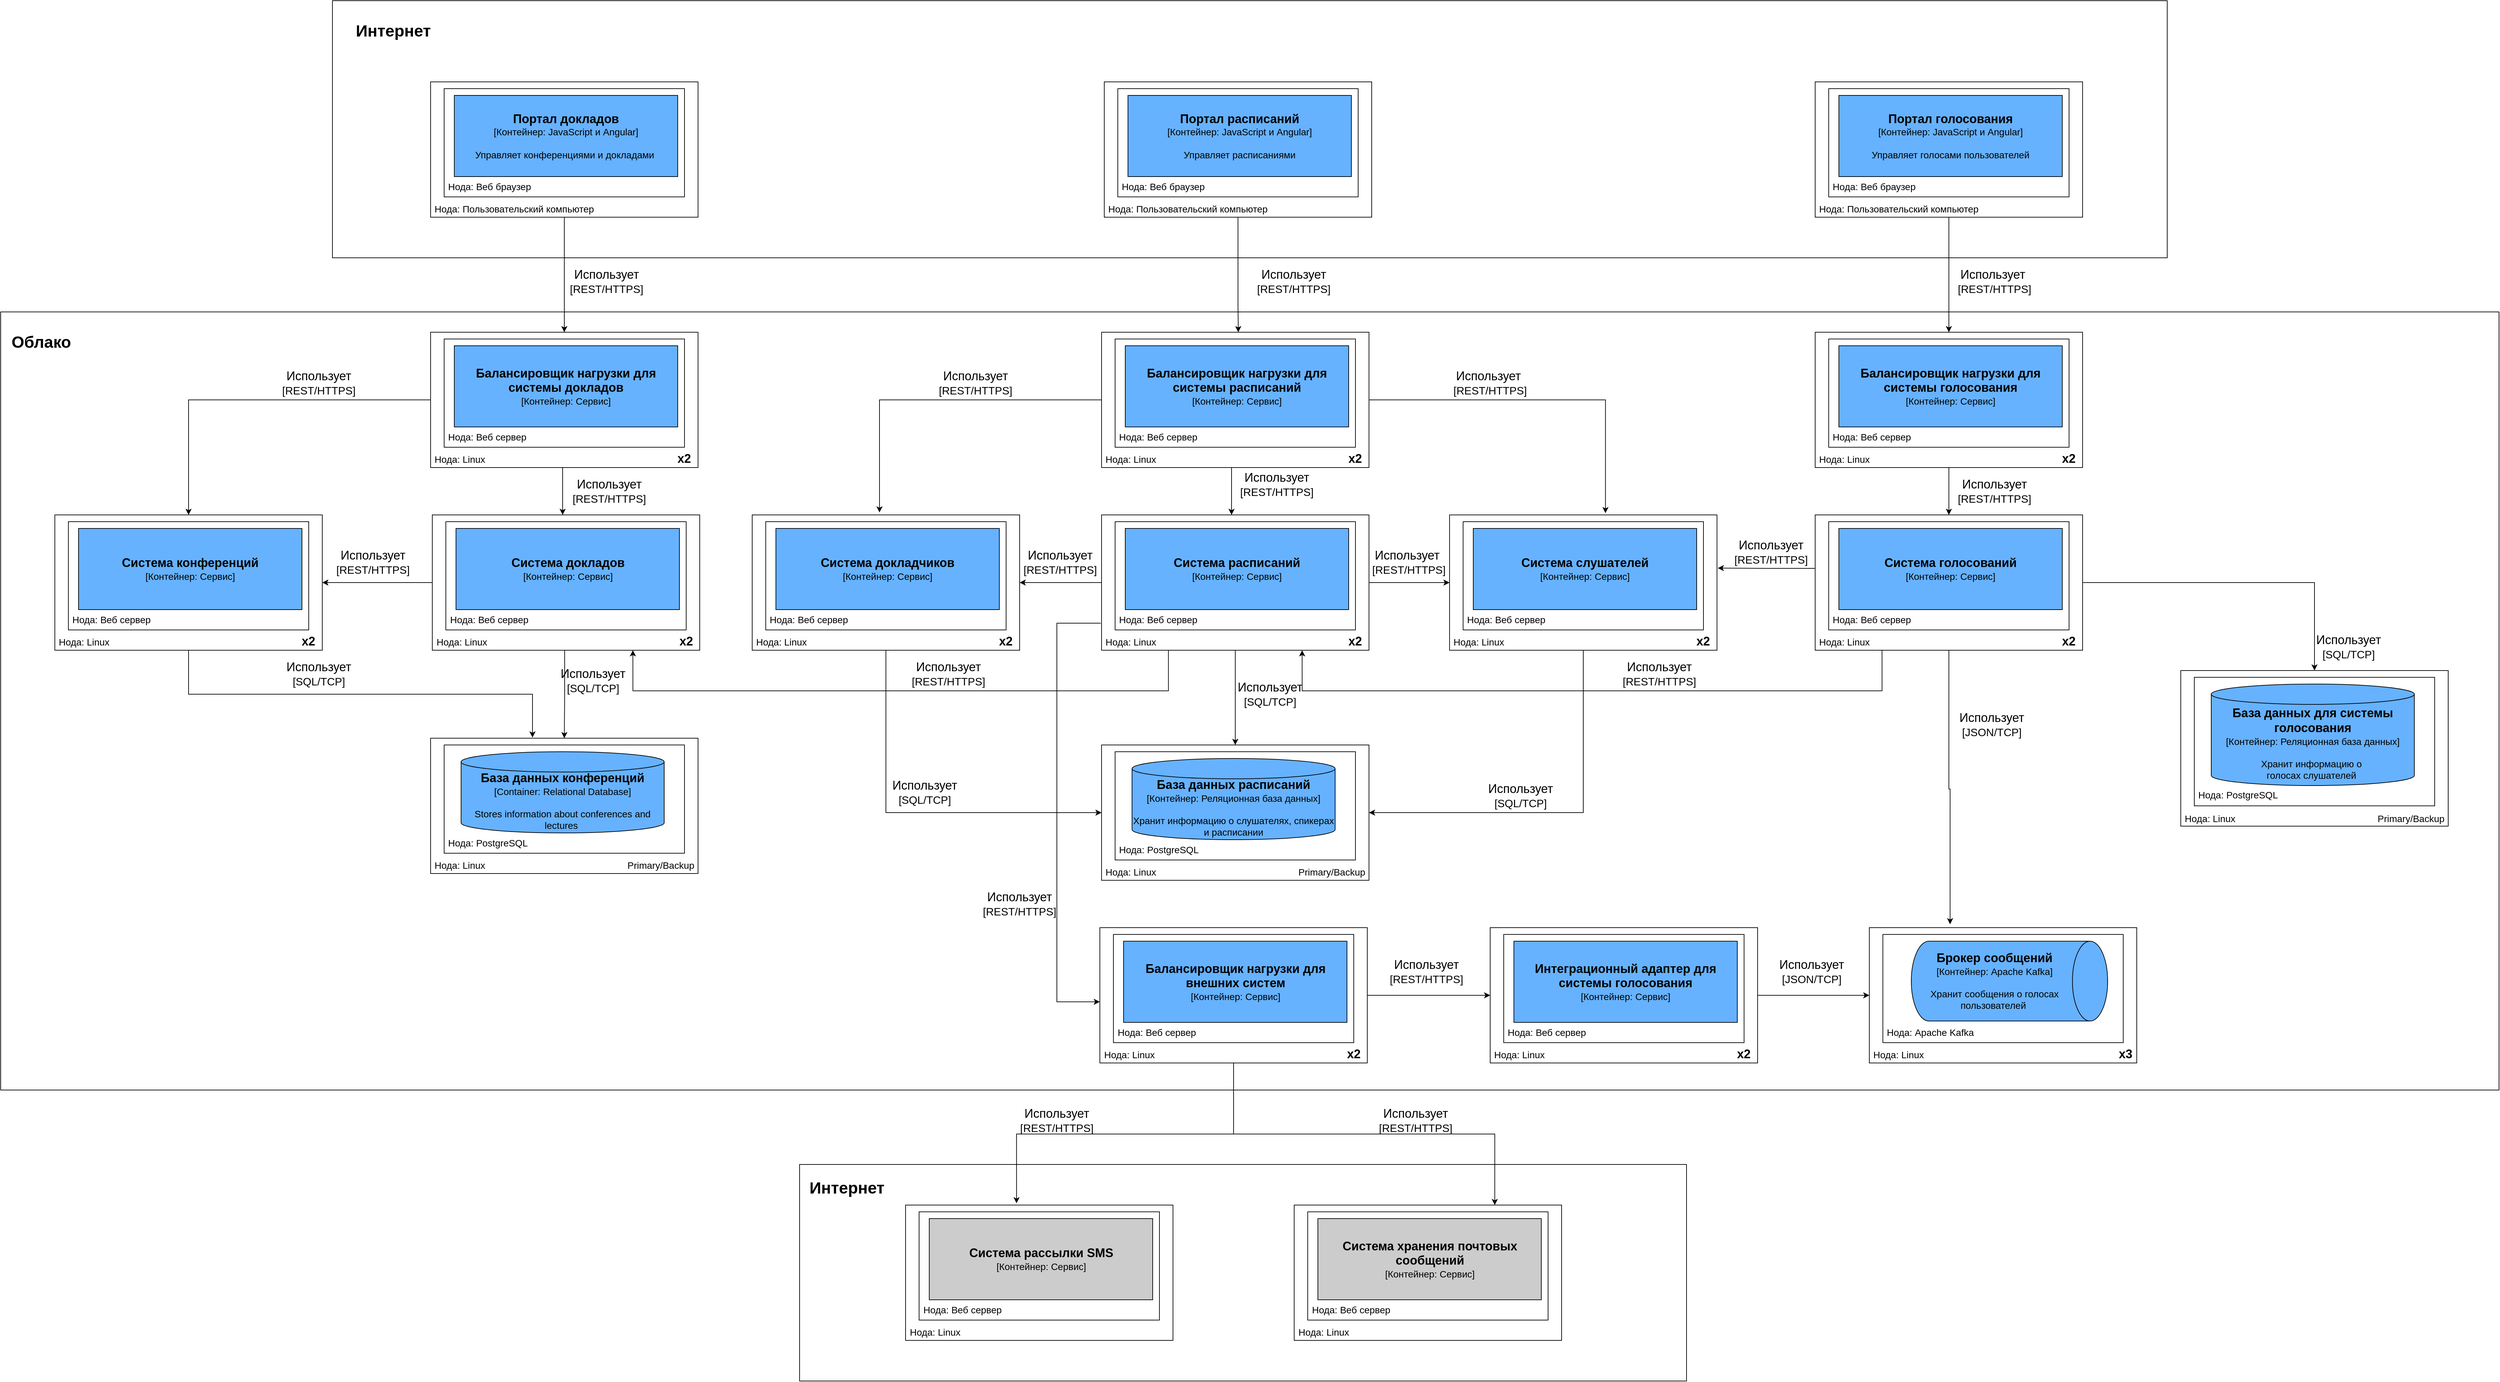 <mxfile version="24.4.13" type="device">
  <diagram name="Страница — 1" id="Z9N-jdOSxp0XZ1hQaEwk">
    <mxGraphModel dx="5680" dy="3742" grid="1" gridSize="10" guides="1" tooltips="1" connect="1" arrows="1" fold="1" page="1" pageScale="1" pageWidth="827" pageHeight="1169" math="0" shadow="0">
      <root>
        <mxCell id="0" />
        <mxCell id="1" parent="0" />
        <mxCell id="tnYpFo8ILh_rvgwoeTNM-166" value="" style="rounded=0;whiteSpace=wrap;html=1;" parent="1" vertex="1">
          <mxGeometry x="-780" y="450" width="3690" height="1150" as="geometry" />
        </mxCell>
        <mxCell id="tnYpFo8ILh_rvgwoeTNM-164" value="" style="rounded=0;whiteSpace=wrap;html=1;" parent="1" vertex="1">
          <mxGeometry x="400" y="1710" width="1310" height="320" as="geometry" />
        </mxCell>
        <mxCell id="tnYpFo8ILh_rvgwoeTNM-162" value="" style="rounded=0;whiteSpace=wrap;html=1;" parent="1" vertex="1">
          <mxGeometry x="-290" y="-10" width="2710" height="380" as="geometry" />
        </mxCell>
        <mxCell id="tnYpFo8ILh_rvgwoeTNM-67" style="edgeStyle=orthogonalEdgeStyle;rounded=0;orthogonalLoop=1;jettySize=auto;html=1;entryX=0.5;entryY=0;entryDx=0;entryDy=0;" parent="1" source="tnYpFo8ILh_rvgwoeTNM-49" target="tnYpFo8ILh_rvgwoeTNM-58" edge="1">
          <mxGeometry relative="1" as="geometry" />
        </mxCell>
        <mxCell id="tnYpFo8ILh_rvgwoeTNM-49" value="&lt;div&gt;&lt;br&gt;&lt;/div&gt;&lt;div&gt;&lt;br&gt;&lt;/div&gt;&lt;div&gt;&lt;br&gt;&lt;/div&gt;&lt;div&gt;&lt;br&gt;&lt;/div&gt;&lt;div&gt;&lt;br&gt;&lt;/div&gt;&lt;div&gt;&lt;br&gt;&lt;/div&gt;&lt;div&gt;&lt;br&gt;&lt;/div&gt;&lt;div&gt;&lt;br&gt;&lt;/div&gt;&lt;div&gt;&lt;br&gt;&lt;/div&gt;&lt;div&gt;&lt;br&gt;&lt;/div&gt;&lt;div&gt;&lt;br&gt;&lt;/div&gt;&lt;div style=&quot;&quot;&gt;&lt;font style=&quot;font-size: 14px;&quot;&gt;&lt;br&gt;&lt;/font&gt;&lt;/div&gt;&lt;div style=&quot;&quot;&gt;&lt;font style=&quot;font-size: 14px;&quot;&gt;&amp;nbsp;Нода: Пользовательский компьютер&lt;/font&gt;&lt;/div&gt;" style="rounded=0;whiteSpace=wrap;html=1;align=left;" parent="1" vertex="1">
          <mxGeometry x="-145" y="110" width="395" height="200" as="geometry" />
        </mxCell>
        <mxCell id="tnYpFo8ILh_rvgwoeTNM-50" value="&lt;div&gt;&lt;br&gt;&lt;/div&gt;&lt;div&gt;&lt;div&gt;&lt;br&gt;&lt;/div&gt;&lt;div&gt;&lt;br&gt;&lt;/div&gt;&lt;div&gt;&lt;br&gt;&lt;/div&gt;&lt;div&gt;&lt;br&gt;&lt;/div&gt;&lt;div&gt;&lt;br&gt;&lt;/div&gt;&lt;div&gt;&lt;br&gt;&lt;/div&gt;&lt;div&gt;&lt;br&gt;&lt;/div&gt;&lt;div&gt;&lt;br&gt;&lt;/div&gt;&lt;div&gt;&lt;font style=&quot;font-size: 14px;&quot;&gt;&amp;nbsp;Нода: Веб браузер&lt;/font&gt;&lt;/div&gt;&lt;/div&gt;" style="rounded=0;whiteSpace=wrap;html=1;align=left;" parent="1" vertex="1">
          <mxGeometry x="-125" y="120" width="355" height="160" as="geometry" />
        </mxCell>
        <mxCell id="tnYpFo8ILh_rvgwoeTNM-51" value="&lt;span style=&quot;font-size: 18px;&quot;&gt;&lt;b&gt;Портал докладов&lt;/b&gt;&lt;/span&gt;&lt;br&gt;&lt;div&gt;&lt;font style=&quot;font-size: 14px;&quot;&gt;[Контейнер: JavaScript и Angular]&lt;/font&gt;&lt;/div&gt;&lt;div&gt;&lt;font style=&quot;font-size: 14px;&quot;&gt;&lt;br&gt;&lt;/font&gt;&lt;/div&gt;&lt;div&gt;&lt;font style=&quot;font-size: 14px;&quot;&gt;Управляет конференциями и докладами&amp;nbsp;&lt;/font&gt;&lt;/div&gt;" style="rounded=0;whiteSpace=wrap;html=1;fillColor=#66B2FF;" parent="1" vertex="1">
          <mxGeometry x="-110" y="130" width="330" height="120" as="geometry" />
        </mxCell>
        <mxCell id="tnYpFo8ILh_rvgwoeTNM-52" value="&lt;div&gt;&lt;br&gt;&lt;/div&gt;&lt;div&gt;&lt;br&gt;&lt;/div&gt;&lt;div&gt;&lt;br&gt;&lt;/div&gt;&lt;div&gt;&lt;br&gt;&lt;/div&gt;&lt;div&gt;&lt;br&gt;&lt;/div&gt;&lt;div&gt;&lt;br&gt;&lt;/div&gt;&lt;div&gt;&lt;br&gt;&lt;/div&gt;&lt;div&gt;&lt;br&gt;&lt;/div&gt;&lt;div&gt;&lt;br&gt;&lt;/div&gt;&lt;div&gt;&lt;br&gt;&lt;/div&gt;&lt;div&gt;&lt;br&gt;&lt;/div&gt;&lt;div style=&quot;&quot;&gt;&lt;font style=&quot;font-size: 14px;&quot;&gt;&lt;br&gt;&lt;/font&gt;&lt;/div&gt;&lt;div style=&quot;&quot;&gt;&lt;font style=&quot;font-size: 14px;&quot;&gt;&amp;nbsp;Нода: Пользовательский компьютер&lt;/font&gt;&lt;/div&gt;" style="rounded=0;whiteSpace=wrap;html=1;align=left;" parent="1" vertex="1">
          <mxGeometry x="850" y="110" width="395" height="200" as="geometry" />
        </mxCell>
        <mxCell id="tnYpFo8ILh_rvgwoeTNM-53" value="&lt;div&gt;&lt;br&gt;&lt;/div&gt;&lt;div&gt;&lt;br&gt;&lt;/div&gt;&lt;div&gt;&lt;br&gt;&lt;/div&gt;&lt;div&gt;&lt;br&gt;&lt;/div&gt;&lt;div&gt;&lt;br&gt;&lt;/div&gt;&lt;div&gt;&lt;br&gt;&lt;/div&gt;&lt;div&gt;&lt;br&gt;&lt;/div&gt;&lt;div&gt;&lt;br&gt;&lt;/div&gt;&lt;div&gt;&lt;br&gt;&lt;/div&gt;&lt;div style=&quot;&quot;&gt;&lt;font style=&quot;font-size: 14px;&quot;&gt;&amp;nbsp;Нода: Веб браузер&lt;/font&gt;&lt;/div&gt;" style="rounded=0;whiteSpace=wrap;html=1;align=left;" parent="1" vertex="1">
          <mxGeometry x="870" y="120" width="355" height="160" as="geometry" />
        </mxCell>
        <mxCell id="tnYpFo8ILh_rvgwoeTNM-54" value="&lt;span style=&quot;font-size: 18px;&quot;&gt;&lt;b&gt;Портал расписаний&lt;/b&gt;&lt;/span&gt;&lt;br&gt;&lt;div&gt;&lt;font style=&quot;font-size: 14px;&quot;&gt;[Контейнер: JavaScript и Angular]&lt;/font&gt;&lt;/div&gt;&lt;div&gt;&lt;font style=&quot;font-size: 14px;&quot;&gt;&lt;br&gt;&lt;/font&gt;&lt;/div&gt;&lt;div&gt;&lt;font style=&quot;font-size: 14px;&quot;&gt;Управляет расписаниями&lt;/font&gt;&lt;/div&gt;" style="rounded=0;whiteSpace=wrap;html=1;fillColor=#66B2FF;" parent="1" vertex="1">
          <mxGeometry x="885" y="130" width="330" height="120" as="geometry" />
        </mxCell>
        <mxCell id="tnYpFo8ILh_rvgwoeTNM-78" style="edgeStyle=orthogonalEdgeStyle;rounded=0;orthogonalLoop=1;jettySize=auto;html=1;entryX=0.5;entryY=0;entryDx=0;entryDy=0;" parent="1" source="tnYpFo8ILh_rvgwoeTNM-55" target="tnYpFo8ILh_rvgwoeTNM-73" edge="1">
          <mxGeometry relative="1" as="geometry" />
        </mxCell>
        <mxCell id="tnYpFo8ILh_rvgwoeTNM-55" value="&lt;div&gt;&lt;br&gt;&lt;/div&gt;&lt;div&gt;&lt;br&gt;&lt;/div&gt;&lt;div&gt;&lt;br&gt;&lt;/div&gt;&lt;div&gt;&lt;br&gt;&lt;/div&gt;&lt;div&gt;&lt;br&gt;&lt;/div&gt;&lt;div&gt;&lt;br&gt;&lt;/div&gt;&lt;div&gt;&lt;br&gt;&lt;/div&gt;&lt;div&gt;&lt;br&gt;&lt;/div&gt;&lt;div&gt;&lt;br&gt;&lt;/div&gt;&lt;div&gt;&lt;br&gt;&lt;/div&gt;&lt;div&gt;&lt;br&gt;&lt;/div&gt;&lt;div style=&quot;&quot;&gt;&lt;font style=&quot;font-size: 14px;&quot;&gt;&lt;br&gt;&lt;/font&gt;&lt;/div&gt;&lt;div style=&quot;&quot;&gt;&lt;font style=&quot;font-size: 14px;&quot;&gt;&amp;nbsp;Нода: Пользовательский компьютер&lt;/font&gt;&lt;/div&gt;" style="rounded=0;whiteSpace=wrap;html=1;align=left;" parent="1" vertex="1">
          <mxGeometry x="1900" y="110" width="395" height="200" as="geometry" />
        </mxCell>
        <mxCell id="tnYpFo8ILh_rvgwoeTNM-56" value="&lt;div&gt;&lt;br&gt;&lt;/div&gt;&lt;div&gt;&lt;br&gt;&lt;/div&gt;&lt;div&gt;&lt;br&gt;&lt;/div&gt;&lt;div&gt;&lt;br&gt;&lt;/div&gt;&lt;div&gt;&lt;br&gt;&lt;/div&gt;&lt;div&gt;&lt;br&gt;&lt;/div&gt;&lt;div&gt;&lt;br&gt;&lt;/div&gt;&lt;div&gt;&lt;br&gt;&lt;/div&gt;&lt;div&gt;&lt;br&gt;&lt;/div&gt;&lt;div style=&quot;&quot;&gt;&lt;font style=&quot;font-size: 14px;&quot;&gt;&amp;nbsp;Нода: Веб браузер&lt;/font&gt;&lt;/div&gt;" style="rounded=0;whiteSpace=wrap;html=1;align=left;" parent="1" vertex="1">
          <mxGeometry x="1920" y="120" width="355" height="160" as="geometry" />
        </mxCell>
        <mxCell id="tnYpFo8ILh_rvgwoeTNM-57" value="&lt;span style=&quot;font-size: 18px;&quot;&gt;&lt;b&gt;Портал голосования&lt;/b&gt;&lt;/span&gt;&lt;br&gt;&lt;div&gt;&lt;font style=&quot;font-size: 14px;&quot;&gt;[Контейнер: JavaScript и Angular]&lt;/font&gt;&lt;/div&gt;&lt;div&gt;&lt;font style=&quot;font-size: 14px;&quot;&gt;&lt;br&gt;&lt;/font&gt;&lt;/div&gt;&lt;div&gt;&lt;span style=&quot;font-size: 14px;&quot;&gt;Управляет голосами пользователей&lt;/span&gt;&lt;/div&gt;" style="rounded=0;whiteSpace=wrap;html=1;fillColor=#66B2FF;" parent="1" vertex="1">
          <mxGeometry x="1935" y="130" width="330" height="120" as="geometry" />
        </mxCell>
        <mxCell id="tnYpFo8ILh_rvgwoeTNM-87" style="edgeStyle=orthogonalEdgeStyle;rounded=0;orthogonalLoop=1;jettySize=auto;html=1;entryX=0.5;entryY=0;entryDx=0;entryDy=0;" parent="1" source="tnYpFo8ILh_rvgwoeTNM-58" target="tnYpFo8ILh_rvgwoeTNM-81" edge="1">
          <mxGeometry relative="1" as="geometry" />
        </mxCell>
        <mxCell id="tnYpFo8ILh_rvgwoeTNM-88" style="edgeStyle=orthogonalEdgeStyle;rounded=0;orthogonalLoop=1;jettySize=auto;html=1;" parent="1" source="tnYpFo8ILh_rvgwoeTNM-58" edge="1">
          <mxGeometry relative="1" as="geometry">
            <mxPoint x="50" y="750" as="targetPoint" />
            <Array as="points">
              <mxPoint x="50" y="750" />
            </Array>
          </mxGeometry>
        </mxCell>
        <mxCell id="tnYpFo8ILh_rvgwoeTNM-58" value="&lt;div&gt;&lt;br&gt;&lt;/div&gt;&lt;div&gt;&lt;br&gt;&lt;/div&gt;&lt;div&gt;&lt;br&gt;&lt;/div&gt;&lt;div&gt;&lt;br&gt;&lt;/div&gt;&lt;div&gt;&lt;br&gt;&lt;/div&gt;&lt;div&gt;&lt;br&gt;&lt;/div&gt;&lt;div&gt;&lt;br&gt;&lt;/div&gt;&lt;div&gt;&lt;br&gt;&lt;/div&gt;&lt;div&gt;&lt;br&gt;&lt;/div&gt;&lt;div&gt;&lt;br&gt;&lt;/div&gt;&lt;div&gt;&lt;br&gt;&lt;/div&gt;&lt;div style=&quot;&quot;&gt;&lt;font style=&quot;font-size: 14px;&quot;&gt;&lt;br&gt;&lt;/font&gt;&lt;/div&gt;&lt;div style=&quot;&quot;&gt;&lt;font style=&quot;&quot;&gt;&lt;span style=&quot;font-size: 14px;&quot;&gt;&amp;nbsp;&lt;/span&gt;&lt;/font&gt;&lt;span style=&quot;font-size: 14px; background-color: initial;&quot;&gt;Нода&lt;/span&gt;&lt;span style=&quot;background-color: initial; font-size: 14px;&quot;&gt;: Linux&amp;nbsp; &amp;nbsp; &amp;nbsp; &amp;nbsp; &amp;nbsp; &amp;nbsp; &amp;nbsp; &amp;nbsp; &amp;nbsp; &amp;nbsp; &amp;nbsp; &amp;nbsp; &amp;nbsp; &amp;nbsp; &amp;nbsp; &amp;nbsp; &amp;nbsp; &amp;nbsp; &amp;nbsp; &amp;nbsp; &amp;nbsp; &amp;nbsp; &amp;nbsp; &amp;nbsp; &amp;nbsp; &amp;nbsp; &amp;nbsp; &amp;nbsp; &amp;nbsp; &amp;nbsp; &amp;nbsp; &amp;nbsp; &amp;nbsp; &amp;nbsp; &amp;nbsp; &amp;nbsp; &amp;nbsp;&lt;/span&gt;&lt;b style=&quot;background-color: initial;&quot;&gt;&lt;font style=&quot;font-size: 18px;&quot;&gt;x2&lt;/font&gt;&lt;/b&gt;&lt;/div&gt;" style="rounded=0;whiteSpace=wrap;html=1;align=left;" parent="1" vertex="1">
          <mxGeometry x="-145" y="480" width="395" height="200" as="geometry" />
        </mxCell>
        <mxCell id="tnYpFo8ILh_rvgwoeTNM-59" value="&lt;div&gt;&lt;br&gt;&lt;/div&gt;&lt;div&gt;&lt;div&gt;&lt;br&gt;&lt;/div&gt;&lt;div&gt;&lt;br&gt;&lt;/div&gt;&lt;div&gt;&lt;br&gt;&lt;/div&gt;&lt;div&gt;&lt;br&gt;&lt;/div&gt;&lt;div&gt;&lt;br&gt;&lt;/div&gt;&lt;div&gt;&lt;br&gt;&lt;/div&gt;&lt;div&gt;&lt;br&gt;&lt;/div&gt;&lt;div&gt;&lt;br&gt;&lt;/div&gt;&lt;div&gt;&lt;font style=&quot;font-size: 14px;&quot;&gt;&amp;nbsp;Нода: Веб сервер&lt;/font&gt;&lt;/div&gt;&lt;/div&gt;" style="rounded=0;whiteSpace=wrap;html=1;align=left;" parent="1" vertex="1">
          <mxGeometry x="-125" y="490" width="355" height="160" as="geometry" />
        </mxCell>
        <mxCell id="tnYpFo8ILh_rvgwoeTNM-60" value="&lt;span style=&quot;font-size: 18px;&quot;&gt;&lt;b&gt;Балансировщик нагрузки для системы докладов&lt;/b&gt;&lt;/span&gt;&lt;br&gt;&lt;div&gt;&lt;font style=&quot;font-size: 14px;&quot;&gt;[Контейнер: Сервис]&lt;/font&gt;&lt;/div&gt;" style="rounded=0;whiteSpace=wrap;html=1;fillColor=#66B2FF;" parent="1" vertex="1">
          <mxGeometry x="-110" y="500" width="330" height="120" as="geometry" />
        </mxCell>
        <mxCell id="tnYpFo8ILh_rvgwoeTNM-68" value="&lt;font style=&quot;font-size: 18px;&quot;&gt;Использует&lt;/font&gt;&lt;div&gt;&lt;font size=&quot;3&quot; style=&quot;&quot;&gt;[REST/HTTPS]&lt;/font&gt;&lt;/div&gt;" style="text;html=1;align=center;verticalAlign=middle;whiteSpace=wrap;rounded=0;" parent="1" vertex="1">
          <mxGeometry x="30" y="390" width="170" height="30" as="geometry" />
        </mxCell>
        <mxCell id="tnYpFo8ILh_rvgwoeTNM-104" style="edgeStyle=orthogonalEdgeStyle;rounded=0;orthogonalLoop=1;jettySize=auto;html=1;" parent="1" source="tnYpFo8ILh_rvgwoeTNM-70" edge="1">
          <mxGeometry relative="1" as="geometry">
            <mxPoint x="1038" y="750" as="targetPoint" />
            <Array as="points">
              <mxPoint x="1038" y="750" />
            </Array>
          </mxGeometry>
        </mxCell>
        <mxCell id="tnYpFo8ILh_rvgwoeTNM-70" value="&lt;div&gt;&lt;br&gt;&lt;/div&gt;&lt;div&gt;&lt;br&gt;&lt;/div&gt;&lt;div&gt;&lt;br&gt;&lt;/div&gt;&lt;div&gt;&lt;br&gt;&lt;/div&gt;&lt;div&gt;&lt;br&gt;&lt;/div&gt;&lt;div&gt;&lt;br&gt;&lt;/div&gt;&lt;div&gt;&lt;br&gt;&lt;/div&gt;&lt;div&gt;&lt;br&gt;&lt;/div&gt;&lt;div&gt;&lt;br&gt;&lt;/div&gt;&lt;div&gt;&lt;br&gt;&lt;/div&gt;&lt;div&gt;&lt;br&gt;&lt;/div&gt;&lt;div style=&quot;&quot;&gt;&lt;font style=&quot;font-size: 14px;&quot;&gt;&lt;br&gt;&lt;/font&gt;&lt;/div&gt;&lt;div style=&quot;&quot;&gt;&lt;font style=&quot;font-size: 14px;&quot;&gt;&amp;nbsp;&lt;/font&gt;&lt;span style=&quot;font-size: 14px; background-color: initial;&quot;&gt;Нода&lt;/span&gt;&lt;font style=&quot;background-color: initial; font-size: 14px;&quot;&gt;: Linux&lt;/font&gt;&lt;span style=&quot;background-color: initial; font-size: 14px;&quot;&gt;&amp;nbsp; &amp;nbsp; &amp;nbsp; &amp;nbsp; &amp;nbsp; &amp;nbsp; &amp;nbsp; &amp;nbsp; &amp;nbsp; &amp;nbsp; &amp;nbsp; &amp;nbsp; &amp;nbsp; &amp;nbsp; &amp;nbsp; &amp;nbsp; &amp;nbsp; &amp;nbsp; &amp;nbsp; &amp;nbsp; &amp;nbsp; &amp;nbsp; &amp;nbsp; &amp;nbsp; &amp;nbsp; &amp;nbsp; &amp;nbsp; &amp;nbsp; &amp;nbsp; &amp;nbsp; &amp;nbsp; &amp;nbsp; &amp;nbsp; &amp;nbsp; &amp;nbsp; &amp;nbsp; &amp;nbsp;&lt;/span&gt;&lt;b style=&quot;background-color: initial;&quot;&gt;&lt;font style=&quot;font-size: 18px;&quot;&gt;x2&lt;/font&gt;&lt;/b&gt;&lt;/div&gt;" style="rounded=0;whiteSpace=wrap;html=1;align=left;" parent="1" vertex="1">
          <mxGeometry x="846" y="480" width="395" height="200" as="geometry" />
        </mxCell>
        <mxCell id="tnYpFo8ILh_rvgwoeTNM-71" value="&lt;div&gt;&lt;br&gt;&lt;/div&gt;&lt;div&gt;&lt;div&gt;&lt;br&gt;&lt;/div&gt;&lt;div&gt;&lt;br&gt;&lt;/div&gt;&lt;div&gt;&lt;br&gt;&lt;/div&gt;&lt;div&gt;&lt;br&gt;&lt;/div&gt;&lt;div&gt;&lt;br&gt;&lt;/div&gt;&lt;div&gt;&lt;br&gt;&lt;/div&gt;&lt;div&gt;&lt;br&gt;&lt;/div&gt;&lt;div&gt;&lt;br&gt;&lt;/div&gt;&lt;div&gt;&lt;font style=&quot;font-size: 14px;&quot;&gt;&amp;nbsp;&lt;/font&gt;&lt;span style=&quot;font-size: 14px; background-color: initial;&quot;&gt;Нода: Веб сервер&lt;/span&gt;&lt;/div&gt;&lt;/div&gt;" style="rounded=0;whiteSpace=wrap;html=1;align=left;" parent="1" vertex="1">
          <mxGeometry x="866" y="490" width="355" height="160" as="geometry" />
        </mxCell>
        <mxCell id="tnYpFo8ILh_rvgwoeTNM-72" value="&lt;b style=&quot;font-size: 18px;&quot;&gt;Балансировщик нагрузки для системы расписаний&lt;/b&gt;&lt;br&gt;&lt;div&gt;&lt;font style=&quot;font-size: 14px;&quot;&gt;[Контейнер: Сервис]&lt;/font&gt;&lt;/div&gt;" style="rounded=0;whiteSpace=wrap;html=1;fillColor=#66B2FF;" parent="1" vertex="1">
          <mxGeometry x="881" y="500" width="330" height="120" as="geometry" />
        </mxCell>
        <mxCell id="tnYpFo8ILh_rvgwoeTNM-110" style="edgeStyle=orthogonalEdgeStyle;rounded=0;orthogonalLoop=1;jettySize=auto;html=1;entryX=0.5;entryY=0;entryDx=0;entryDy=0;" parent="1" source="tnYpFo8ILh_rvgwoeTNM-73" target="tnYpFo8ILh_rvgwoeTNM-100" edge="1">
          <mxGeometry relative="1" as="geometry" />
        </mxCell>
        <mxCell id="tnYpFo8ILh_rvgwoeTNM-73" value="&lt;div&gt;&lt;br&gt;&lt;/div&gt;&lt;div&gt;&lt;br&gt;&lt;/div&gt;&lt;div&gt;&lt;br&gt;&lt;/div&gt;&lt;div&gt;&lt;br&gt;&lt;/div&gt;&lt;div&gt;&lt;br&gt;&lt;/div&gt;&lt;div&gt;&lt;br&gt;&lt;/div&gt;&lt;div&gt;&lt;br&gt;&lt;/div&gt;&lt;div&gt;&lt;br&gt;&lt;/div&gt;&lt;div&gt;&lt;br&gt;&lt;/div&gt;&lt;div&gt;&lt;br&gt;&lt;/div&gt;&lt;div&gt;&lt;br&gt;&lt;/div&gt;&lt;div style=&quot;&quot;&gt;&lt;font style=&quot;font-size: 14px;&quot;&gt;&lt;br&gt;&lt;/font&gt;&lt;/div&gt;&lt;div style=&quot;&quot;&gt;&lt;font style=&quot;font-size: 14px;&quot;&gt;&amp;nbsp;&lt;/font&gt;&lt;span style=&quot;font-size: 14px; background-color: initial;&quot;&gt;Нода&lt;/span&gt;&lt;font style=&quot;background-color: initial; font-size: 14px;&quot;&gt;: Linux&lt;/font&gt;&lt;span style=&quot;background-color: initial; font-size: 14px;&quot;&gt;&amp;nbsp; &amp;nbsp; &amp;nbsp; &amp;nbsp; &amp;nbsp; &amp;nbsp; &amp;nbsp; &amp;nbsp; &amp;nbsp; &amp;nbsp; &amp;nbsp; &amp;nbsp; &amp;nbsp; &amp;nbsp; &amp;nbsp; &amp;nbsp; &amp;nbsp; &amp;nbsp; &amp;nbsp; &amp;nbsp; &amp;nbsp; &amp;nbsp; &amp;nbsp; &amp;nbsp; &amp;nbsp; &amp;nbsp; &amp;nbsp; &amp;nbsp; &amp;nbsp; &amp;nbsp; &amp;nbsp; &amp;nbsp; &amp;nbsp; &amp;nbsp; &amp;nbsp; &amp;nbsp; &amp;nbsp;&lt;/span&gt;&lt;b style=&quot;background-color: initial;&quot;&gt;&lt;font style=&quot;font-size: 18px;&quot;&gt;x2&lt;/font&gt;&lt;/b&gt;&lt;/div&gt;" style="rounded=0;whiteSpace=wrap;html=1;align=left;" parent="1" vertex="1">
          <mxGeometry x="1900" y="480" width="395" height="200" as="geometry" />
        </mxCell>
        <mxCell id="tnYpFo8ILh_rvgwoeTNM-74" value="&lt;div&gt;&lt;br&gt;&lt;/div&gt;&lt;div&gt;&lt;div&gt;&lt;br&gt;&lt;/div&gt;&lt;div&gt;&lt;br&gt;&lt;/div&gt;&lt;div&gt;&lt;br&gt;&lt;/div&gt;&lt;div&gt;&lt;br&gt;&lt;/div&gt;&lt;div&gt;&lt;br&gt;&lt;/div&gt;&lt;div&gt;&lt;br&gt;&lt;/div&gt;&lt;div&gt;&lt;br&gt;&lt;/div&gt;&lt;div&gt;&lt;br&gt;&lt;/div&gt;&lt;div&gt;&lt;font style=&quot;font-size: 14px;&quot;&gt;&amp;nbsp;Нода: Веб сервер&lt;/font&gt;&lt;/div&gt;&lt;/div&gt;" style="rounded=0;whiteSpace=wrap;html=1;align=left;" parent="1" vertex="1">
          <mxGeometry x="1920" y="490" width="355" height="160" as="geometry" />
        </mxCell>
        <mxCell id="tnYpFo8ILh_rvgwoeTNM-75" value="&lt;span style=&quot;font-size: 18px;&quot;&gt;&lt;b&gt;Балансировщик нагрузки для системы голосования&lt;/b&gt;&lt;/span&gt;&lt;br&gt;&lt;div&gt;&lt;font style=&quot;font-size: 14px;&quot;&gt;[Контейнер: Сервис]&lt;/font&gt;&lt;/div&gt;" style="rounded=0;whiteSpace=wrap;html=1;fillColor=#66B2FF;" parent="1" vertex="1">
          <mxGeometry x="1935" y="500" width="330" height="120" as="geometry" />
        </mxCell>
        <mxCell id="tnYpFo8ILh_rvgwoeTNM-77" style="edgeStyle=orthogonalEdgeStyle;rounded=0;orthogonalLoop=1;jettySize=auto;html=1;" parent="1" source="tnYpFo8ILh_rvgwoeTNM-52" edge="1">
          <mxGeometry relative="1" as="geometry">
            <mxPoint x="1048" y="480" as="targetPoint" />
            <Array as="points">
              <mxPoint x="1048" y="440" />
              <mxPoint x="1048" y="482" />
            </Array>
          </mxGeometry>
        </mxCell>
        <mxCell id="tnYpFo8ILh_rvgwoeTNM-79" value="&lt;font style=&quot;font-size: 18px;&quot;&gt;Использует&lt;/font&gt;&lt;div&gt;&lt;font size=&quot;3&quot; style=&quot;&quot;&gt;[REST/HTTPS]&lt;/font&gt;&lt;/div&gt;" style="text;html=1;align=center;verticalAlign=middle;whiteSpace=wrap;rounded=0;" parent="1" vertex="1">
          <mxGeometry x="1045" y="390" width="170" height="30" as="geometry" />
        </mxCell>
        <mxCell id="tnYpFo8ILh_rvgwoeTNM-80" value="&lt;font style=&quot;font-size: 18px;&quot;&gt;Использует&amp;nbsp;&lt;/font&gt;&lt;div&gt;&lt;font size=&quot;3&quot; style=&quot;&quot;&gt;[REST/HTTPS]&lt;/font&gt;&lt;/div&gt;" style="text;html=1;align=center;verticalAlign=middle;whiteSpace=wrap;rounded=0;" parent="1" vertex="1">
          <mxGeometry x="2080" y="390" width="170" height="30" as="geometry" />
        </mxCell>
        <mxCell id="tnYpFo8ILh_rvgwoeTNM-81" value="&lt;div&gt;&lt;br&gt;&lt;/div&gt;&lt;div&gt;&lt;br&gt;&lt;/div&gt;&lt;div&gt;&lt;br&gt;&lt;/div&gt;&lt;div&gt;&lt;br&gt;&lt;/div&gt;&lt;div&gt;&lt;br&gt;&lt;/div&gt;&lt;div&gt;&lt;br&gt;&lt;/div&gt;&lt;div&gt;&lt;br&gt;&lt;/div&gt;&lt;div&gt;&lt;br&gt;&lt;/div&gt;&lt;div&gt;&lt;br&gt;&lt;/div&gt;&lt;div&gt;&lt;br&gt;&lt;/div&gt;&lt;div&gt;&lt;br&gt;&lt;/div&gt;&lt;div style=&quot;&quot;&gt;&lt;font style=&quot;font-size: 14px;&quot;&gt;&lt;br&gt;&lt;/font&gt;&lt;/div&gt;&lt;div style=&quot;&quot;&gt;&lt;font style=&quot;&quot;&gt;&lt;span style=&quot;font-size: 14px;&quot;&gt;&amp;nbsp;Нода: Linux&amp;nbsp; &amp;nbsp; &amp;nbsp; &amp;nbsp; &amp;nbsp; &amp;nbsp; &amp;nbsp; &amp;nbsp; &amp;nbsp; &amp;nbsp; &amp;nbsp; &amp;nbsp; &amp;nbsp; &amp;nbsp; &amp;nbsp; &amp;nbsp; &amp;nbsp; &amp;nbsp; &amp;nbsp; &amp;nbsp; &amp;nbsp; &amp;nbsp; &amp;nbsp; &amp;nbsp; &amp;nbsp; &amp;nbsp; &amp;nbsp; &amp;nbsp; &amp;nbsp; &amp;nbsp; &amp;nbsp; &amp;nbsp; &amp;nbsp; &amp;nbsp; &amp;nbsp; &amp;nbsp; &amp;nbsp;&lt;/span&gt;&lt;b style=&quot;&quot;&gt;&lt;font style=&quot;font-size: 18px;&quot;&gt;x2&lt;/font&gt;&lt;/b&gt;&lt;/font&gt;&lt;/div&gt;" style="rounded=0;whiteSpace=wrap;html=1;align=left;" parent="1" vertex="1">
          <mxGeometry x="-700" y="750" width="395" height="200" as="geometry" />
        </mxCell>
        <mxCell id="tnYpFo8ILh_rvgwoeTNM-82" value="&lt;div&gt;&lt;br&gt;&lt;/div&gt;&lt;div&gt;&lt;div&gt;&lt;br&gt;&lt;/div&gt;&lt;div&gt;&lt;br&gt;&lt;/div&gt;&lt;div&gt;&lt;br&gt;&lt;/div&gt;&lt;div&gt;&lt;br&gt;&lt;/div&gt;&lt;div&gt;&lt;br&gt;&lt;/div&gt;&lt;div&gt;&lt;br&gt;&lt;/div&gt;&lt;div&gt;&lt;br&gt;&lt;/div&gt;&lt;div&gt;&lt;br&gt;&lt;/div&gt;&lt;div&gt;&lt;font style=&quot;font-size: 14px;&quot;&gt;&amp;nbsp;&lt;/font&gt;&lt;span style=&quot;font-size: 14px; background-color: initial;&quot;&gt;Нода: Веб сервер&lt;/span&gt;&lt;/div&gt;&lt;/div&gt;" style="rounded=0;whiteSpace=wrap;html=1;align=left;" parent="1" vertex="1">
          <mxGeometry x="-680" y="760" width="355" height="160" as="geometry" />
        </mxCell>
        <mxCell id="tnYpFo8ILh_rvgwoeTNM-83" value="&lt;span style=&quot;font-size: 18px;&quot;&gt;&lt;b&gt;Система конференций&lt;/b&gt;&lt;/span&gt;&lt;br&gt;&lt;div&gt;&lt;font style=&quot;font-size: 14px;&quot;&gt;[Контейнер: Сервис]&lt;/font&gt;&lt;/div&gt;" style="rounded=0;whiteSpace=wrap;html=1;fillColor=#66B2FF;" parent="1" vertex="1">
          <mxGeometry x="-665" y="770" width="330" height="120" as="geometry" />
        </mxCell>
        <mxCell id="tnYpFo8ILh_rvgwoeTNM-116" style="edgeStyle=orthogonalEdgeStyle;rounded=0;orthogonalLoop=1;jettySize=auto;html=1;entryX=1;entryY=0.5;entryDx=0;entryDy=0;" parent="1" source="tnYpFo8ILh_rvgwoeTNM-84" target="tnYpFo8ILh_rvgwoeTNM-81" edge="1">
          <mxGeometry relative="1" as="geometry" />
        </mxCell>
        <mxCell id="tnYpFo8ILh_rvgwoeTNM-122" style="edgeStyle=orthogonalEdgeStyle;rounded=0;orthogonalLoop=1;jettySize=auto;html=1;entryX=0.5;entryY=0;entryDx=0;entryDy=0;" parent="1" source="tnYpFo8ILh_rvgwoeTNM-84" target="tnYpFo8ILh_rvgwoeTNM-118" edge="1">
          <mxGeometry relative="1" as="geometry">
            <Array as="points">
              <mxPoint x="53" y="1015" />
              <mxPoint x="53" y="1015" />
            </Array>
          </mxGeometry>
        </mxCell>
        <mxCell id="tnYpFo8ILh_rvgwoeTNM-84" value="&lt;div&gt;&lt;br&gt;&lt;/div&gt;&lt;div&gt;&lt;br&gt;&lt;/div&gt;&lt;div&gt;&lt;br&gt;&lt;/div&gt;&lt;div&gt;&lt;br&gt;&lt;/div&gt;&lt;div&gt;&lt;br&gt;&lt;/div&gt;&lt;div&gt;&lt;br&gt;&lt;/div&gt;&lt;div&gt;&lt;br&gt;&lt;/div&gt;&lt;div&gt;&lt;br&gt;&lt;/div&gt;&lt;div&gt;&lt;br&gt;&lt;/div&gt;&lt;div&gt;&lt;br&gt;&lt;/div&gt;&lt;div&gt;&lt;br&gt;&lt;/div&gt;&lt;div style=&quot;&quot;&gt;&lt;font style=&quot;font-size: 14px;&quot;&gt;&lt;br&gt;&lt;/font&gt;&lt;/div&gt;&lt;div style=&quot;&quot;&gt;&lt;font style=&quot;&quot;&gt;&lt;span style=&quot;font-size: 14px;&quot;&gt;&amp;nbsp;&lt;/span&gt;&lt;/font&gt;&lt;span style=&quot;font-size: 14px; background-color: initial;&quot;&gt;Нода&lt;/span&gt;&lt;span style=&quot;background-color: initial; font-size: 14px;&quot;&gt;: Linux&amp;nbsp; &amp;nbsp; &amp;nbsp; &amp;nbsp; &amp;nbsp; &amp;nbsp; &amp;nbsp; &amp;nbsp; &amp;nbsp; &amp;nbsp; &amp;nbsp; &amp;nbsp; &amp;nbsp; &amp;nbsp; &amp;nbsp; &amp;nbsp; &amp;nbsp; &amp;nbsp; &amp;nbsp; &amp;nbsp; &amp;nbsp; &amp;nbsp; &amp;nbsp; &amp;nbsp; &amp;nbsp; &amp;nbsp; &amp;nbsp; &amp;nbsp; &amp;nbsp; &amp;nbsp; &amp;nbsp; &amp;nbsp; &amp;nbsp; &amp;nbsp; &amp;nbsp; &amp;nbsp; &amp;nbsp;&lt;/span&gt;&lt;b style=&quot;background-color: initial;&quot;&gt;&lt;font style=&quot;font-size: 18px;&quot;&gt;x2&lt;/font&gt;&lt;/b&gt;&lt;/div&gt;" style="rounded=0;whiteSpace=wrap;html=1;align=left;" parent="1" vertex="1">
          <mxGeometry x="-142.5" y="750" width="395" height="200" as="geometry" />
        </mxCell>
        <mxCell id="tnYpFo8ILh_rvgwoeTNM-85" value="&lt;div&gt;&lt;br&gt;&lt;/div&gt;&lt;div&gt;&lt;div&gt;&lt;br&gt;&lt;/div&gt;&lt;div&gt;&lt;br&gt;&lt;/div&gt;&lt;div&gt;&lt;br&gt;&lt;/div&gt;&lt;div&gt;&lt;br&gt;&lt;/div&gt;&lt;div&gt;&lt;br&gt;&lt;/div&gt;&lt;div&gt;&lt;br&gt;&lt;/div&gt;&lt;div&gt;&lt;br&gt;&lt;/div&gt;&lt;div&gt;&lt;br&gt;&lt;/div&gt;&lt;div&gt;&lt;font style=&quot;font-size: 14px;&quot;&gt;&amp;nbsp;&lt;/font&gt;&lt;span style=&quot;font-size: 14px; background-color: initial;&quot;&gt;Нода: Веб сервер&lt;/span&gt;&lt;/div&gt;&lt;/div&gt;" style="rounded=0;whiteSpace=wrap;html=1;align=left;" parent="1" vertex="1">
          <mxGeometry x="-122.5" y="760" width="355" height="160" as="geometry" />
        </mxCell>
        <mxCell id="tnYpFo8ILh_rvgwoeTNM-86" value="&lt;span style=&quot;font-size: 18px;&quot;&gt;&lt;b&gt;Система докладов&lt;/b&gt;&lt;/span&gt;&lt;br&gt;&lt;div&gt;&lt;font style=&quot;font-size: 14px;&quot;&gt;[Контейнер: Сервис]&lt;/font&gt;&lt;/div&gt;" style="rounded=0;whiteSpace=wrap;html=1;fillColor=#66B2FF;" parent="1" vertex="1">
          <mxGeometry x="-107.5" y="770" width="330" height="120" as="geometry" />
        </mxCell>
        <mxCell id="tnYpFo8ILh_rvgwoeTNM-89" value="&lt;div&gt;&lt;span style=&quot;font-size: 18px;&quot;&gt;Использует&lt;/span&gt;&lt;/div&gt;&lt;div&gt;&lt;font size=&quot;3&quot; style=&quot;&quot;&gt;[REST/HTTPS]&lt;/font&gt;&lt;/div&gt;" style="text;html=1;align=center;verticalAlign=middle;whiteSpace=wrap;rounded=0;" parent="1" vertex="1">
          <mxGeometry x="-395" y="540" width="170" height="30" as="geometry" />
        </mxCell>
        <mxCell id="tnYpFo8ILh_rvgwoeTNM-90" value="&lt;div&gt;&lt;div&gt;&lt;span style=&quot;font-size: 18px;&quot;&gt;Использует&lt;/span&gt;&lt;/div&gt;&lt;font size=&quot;3&quot; style=&quot;&quot;&gt;[REST/HTTPS]&lt;/font&gt;&lt;/div&gt;" style="text;html=1;align=center;verticalAlign=middle;whiteSpace=wrap;rounded=0;" parent="1" vertex="1">
          <mxGeometry x="34" y="700" width="170" height="30" as="geometry" />
        </mxCell>
        <mxCell id="tnYpFo8ILh_rvgwoeTNM-132" style="edgeStyle=orthogonalEdgeStyle;rounded=0;orthogonalLoop=1;jettySize=auto;html=1;entryX=0;entryY=0.5;entryDx=0;entryDy=0;exitX=0.5;exitY=1;exitDx=0;exitDy=0;" parent="1" source="tnYpFo8ILh_rvgwoeTNM-91" target="tnYpFo8ILh_rvgwoeTNM-126" edge="1">
          <mxGeometry relative="1" as="geometry" />
        </mxCell>
        <mxCell id="tnYpFo8ILh_rvgwoeTNM-91" value="&lt;div&gt;&lt;br&gt;&lt;/div&gt;&lt;div&gt;&lt;br&gt;&lt;/div&gt;&lt;div&gt;&lt;br&gt;&lt;/div&gt;&lt;div&gt;&lt;br&gt;&lt;/div&gt;&lt;div&gt;&lt;br&gt;&lt;/div&gt;&lt;div&gt;&lt;br&gt;&lt;/div&gt;&lt;div&gt;&lt;br&gt;&lt;/div&gt;&lt;div&gt;&lt;br&gt;&lt;/div&gt;&lt;div&gt;&lt;br&gt;&lt;/div&gt;&lt;div&gt;&lt;br&gt;&lt;/div&gt;&lt;div&gt;&lt;br&gt;&lt;/div&gt;&lt;div style=&quot;&quot;&gt;&lt;font style=&quot;font-size: 14px;&quot;&gt;&lt;br&gt;&lt;/font&gt;&lt;/div&gt;&lt;div style=&quot;&quot;&gt;&lt;font style=&quot;&quot;&gt;&lt;span style=&quot;font-size: 14px;&quot;&gt;&amp;nbsp;&lt;/span&gt;&lt;/font&gt;&lt;span style=&quot;font-size: 14px; background-color: initial;&quot;&gt;Нода&lt;/span&gt;&lt;span style=&quot;background-color: initial; font-size: 14px;&quot;&gt;: Linux&amp;nbsp; &amp;nbsp; &amp;nbsp; &amp;nbsp; &amp;nbsp; &amp;nbsp; &amp;nbsp; &amp;nbsp; &amp;nbsp; &amp;nbsp; &amp;nbsp; &amp;nbsp; &amp;nbsp; &amp;nbsp; &amp;nbsp; &amp;nbsp; &amp;nbsp; &amp;nbsp; &amp;nbsp; &amp;nbsp; &amp;nbsp; &amp;nbsp; &amp;nbsp; &amp;nbsp; &amp;nbsp; &amp;nbsp; &amp;nbsp; &amp;nbsp; &amp;nbsp; &amp;nbsp; &amp;nbsp; &amp;nbsp; &amp;nbsp; &amp;nbsp; &amp;nbsp; &amp;nbsp; &amp;nbsp;&lt;/span&gt;&lt;b style=&quot;background-color: initial;&quot;&gt;&lt;font style=&quot;font-size: 18px;&quot;&gt;x2&lt;/font&gt;&lt;/b&gt;&lt;/div&gt;" style="rounded=0;whiteSpace=wrap;html=1;align=left;" parent="1" vertex="1">
          <mxGeometry x="330" y="750" width="395" height="200" as="geometry" />
        </mxCell>
        <mxCell id="tnYpFo8ILh_rvgwoeTNM-92" value="&lt;div&gt;&lt;br&gt;&lt;/div&gt;&lt;div&gt;&lt;div&gt;&lt;br&gt;&lt;/div&gt;&lt;div&gt;&lt;br&gt;&lt;/div&gt;&lt;div&gt;&lt;br&gt;&lt;/div&gt;&lt;div&gt;&lt;br&gt;&lt;/div&gt;&lt;div&gt;&lt;br&gt;&lt;/div&gt;&lt;div&gt;&lt;br&gt;&lt;/div&gt;&lt;div&gt;&lt;br&gt;&lt;/div&gt;&lt;div&gt;&lt;br&gt;&lt;/div&gt;&lt;div&gt;&lt;font style=&quot;font-size: 14px;&quot;&gt;&amp;nbsp;&lt;/font&gt;&lt;span style=&quot;font-size: 14px; background-color: initial;&quot;&gt;Нода: Веб сервер&lt;/span&gt;&lt;/div&gt;&lt;/div&gt;" style="rounded=0;whiteSpace=wrap;html=1;align=left;" parent="1" vertex="1">
          <mxGeometry x="350" y="760" width="355" height="160" as="geometry" />
        </mxCell>
        <mxCell id="tnYpFo8ILh_rvgwoeTNM-93" value="&lt;span style=&quot;font-size: 18px;&quot;&gt;&lt;b&gt;Система докладчиков&lt;/b&gt;&lt;/span&gt;&lt;br&gt;&lt;div&gt;&lt;font style=&quot;font-size: 14px;&quot;&gt;[Контейнер: Сервис]&lt;/font&gt;&lt;/div&gt;" style="rounded=0;whiteSpace=wrap;html=1;fillColor=#66B2FF;" parent="1" vertex="1">
          <mxGeometry x="365" y="770" width="330" height="120" as="geometry" />
        </mxCell>
        <mxCell id="tnYpFo8ILh_rvgwoeTNM-112" style="edgeStyle=orthogonalEdgeStyle;rounded=0;orthogonalLoop=1;jettySize=auto;html=1;entryX=1;entryY=0.5;entryDx=0;entryDy=0;" parent="1" source="tnYpFo8ILh_rvgwoeTNM-94" target="tnYpFo8ILh_rvgwoeTNM-91" edge="1">
          <mxGeometry relative="1" as="geometry" />
        </mxCell>
        <mxCell id="tnYpFo8ILh_rvgwoeTNM-113" style="edgeStyle=orthogonalEdgeStyle;rounded=0;orthogonalLoop=1;jettySize=auto;html=1;entryX=0;entryY=0.5;entryDx=0;entryDy=0;" parent="1" source="tnYpFo8ILh_rvgwoeTNM-94" target="tnYpFo8ILh_rvgwoeTNM-97" edge="1">
          <mxGeometry relative="1" as="geometry" />
        </mxCell>
        <mxCell id="tnYpFo8ILh_rvgwoeTNM-134" style="edgeStyle=orthogonalEdgeStyle;rounded=0;orthogonalLoop=1;jettySize=auto;html=1;entryX=0.5;entryY=0;entryDx=0;entryDy=0;" parent="1" source="tnYpFo8ILh_rvgwoeTNM-94" target="tnYpFo8ILh_rvgwoeTNM-126" edge="1">
          <mxGeometry relative="1" as="geometry" />
        </mxCell>
        <mxCell id="tnYpFo8ILh_rvgwoeTNM-144" style="edgeStyle=orthogonalEdgeStyle;rounded=0;orthogonalLoop=1;jettySize=auto;html=1;entryX=0.75;entryY=1;entryDx=0;entryDy=0;exitX=0.25;exitY=1;exitDx=0;exitDy=0;" parent="1" source="tnYpFo8ILh_rvgwoeTNM-94" target="tnYpFo8ILh_rvgwoeTNM-84" edge="1">
          <mxGeometry relative="1" as="geometry">
            <Array as="points">
              <mxPoint x="945" y="1010" />
              <mxPoint x="154" y="1010" />
            </Array>
          </mxGeometry>
        </mxCell>
        <mxCell id="tnYpFo8ILh_rvgwoeTNM-149" style="edgeStyle=orthogonalEdgeStyle;rounded=0;orthogonalLoop=1;jettySize=auto;html=1;exitX=-0.003;exitY=0.8;exitDx=0;exitDy=0;exitPerimeter=0;entryX=0;entryY=0.548;entryDx=0;entryDy=0;entryPerimeter=0;" parent="1" source="tnYpFo8ILh_rvgwoeTNM-94" target="tnYpFo8ILh_rvgwoeTNM-146" edge="1">
          <mxGeometry relative="1" as="geometry">
            <mxPoint x="840" y="910" as="sourcePoint" />
            <mxPoint x="840" y="1470" as="targetPoint" />
            <Array as="points">
              <mxPoint x="780" y="910" />
              <mxPoint x="780" y="1470" />
            </Array>
          </mxGeometry>
        </mxCell>
        <mxCell id="tnYpFo8ILh_rvgwoeTNM-94" value="&lt;div&gt;&lt;br&gt;&lt;/div&gt;&lt;div&gt;&lt;br&gt;&lt;/div&gt;&lt;div&gt;&lt;br&gt;&lt;/div&gt;&lt;div&gt;&lt;br&gt;&lt;/div&gt;&lt;div&gt;&lt;br&gt;&lt;/div&gt;&lt;div&gt;&lt;br&gt;&lt;/div&gt;&lt;div&gt;&lt;br&gt;&lt;/div&gt;&lt;div&gt;&lt;br&gt;&lt;/div&gt;&lt;div&gt;&lt;br&gt;&lt;/div&gt;&lt;div&gt;&lt;br&gt;&lt;/div&gt;&lt;div&gt;&lt;br&gt;&lt;/div&gt;&lt;div style=&quot;&quot;&gt;&lt;font style=&quot;font-size: 14px;&quot;&gt;&lt;br&gt;&lt;/font&gt;&lt;/div&gt;&lt;div style=&quot;&quot;&gt;&lt;font style=&quot;&quot;&gt;&lt;span style=&quot;font-size: 14px;&quot;&gt;&amp;nbsp;&lt;/span&gt;&lt;/font&gt;&lt;span style=&quot;font-size: 14px; background-color: initial;&quot;&gt;Нода&lt;/span&gt;&lt;span style=&quot;background-color: initial; font-size: 14px;&quot;&gt;: Linux&amp;nbsp; &amp;nbsp; &amp;nbsp; &amp;nbsp; &amp;nbsp; &amp;nbsp; &amp;nbsp; &amp;nbsp; &amp;nbsp; &amp;nbsp; &amp;nbsp; &amp;nbsp; &amp;nbsp; &amp;nbsp; &amp;nbsp; &amp;nbsp; &amp;nbsp; &amp;nbsp; &amp;nbsp; &amp;nbsp; &amp;nbsp; &amp;nbsp; &amp;nbsp; &amp;nbsp; &amp;nbsp; &amp;nbsp; &amp;nbsp; &amp;nbsp; &amp;nbsp; &amp;nbsp; &amp;nbsp; &amp;nbsp; &amp;nbsp; &amp;nbsp; &amp;nbsp; &amp;nbsp; &amp;nbsp;&lt;/span&gt;&lt;b style=&quot;background-color: initial;&quot;&gt;&lt;font style=&quot;font-size: 18px;&quot;&gt;x2&lt;/font&gt;&lt;/b&gt;&lt;/div&gt;" style="rounded=0;whiteSpace=wrap;html=1;align=left;" parent="1" vertex="1">
          <mxGeometry x="846" y="750" width="395" height="200" as="geometry" />
        </mxCell>
        <mxCell id="tnYpFo8ILh_rvgwoeTNM-95" value="&lt;div&gt;&lt;br&gt;&lt;/div&gt;&lt;div&gt;&lt;div&gt;&lt;br&gt;&lt;/div&gt;&lt;div&gt;&lt;br&gt;&lt;/div&gt;&lt;div&gt;&lt;br&gt;&lt;/div&gt;&lt;div&gt;&lt;br&gt;&lt;/div&gt;&lt;div&gt;&lt;br&gt;&lt;/div&gt;&lt;div&gt;&lt;br&gt;&lt;/div&gt;&lt;div&gt;&lt;br&gt;&lt;/div&gt;&lt;div&gt;&lt;br&gt;&lt;/div&gt;&lt;div&gt;&lt;font style=&quot;font-size: 14px;&quot;&gt;&amp;nbsp;&lt;/font&gt;&lt;span style=&quot;font-size: 14px; background-color: initial;&quot;&gt;Нода: Веб сервер&lt;/span&gt;&lt;/div&gt;&lt;/div&gt;" style="rounded=0;whiteSpace=wrap;html=1;align=left;" parent="1" vertex="1">
          <mxGeometry x="866" y="760" width="355" height="160" as="geometry" />
        </mxCell>
        <mxCell id="tnYpFo8ILh_rvgwoeTNM-96" value="&lt;span style=&quot;font-size: 18px;&quot;&gt;&lt;b&gt;Система расписаний&lt;/b&gt;&lt;/span&gt;&lt;br&gt;&lt;div&gt;&lt;font style=&quot;font-size: 14px;&quot;&gt;[Контейнер: Сервис]&lt;/font&gt;&lt;/div&gt;" style="rounded=0;whiteSpace=wrap;html=1;fillColor=#66B2FF;" parent="1" vertex="1">
          <mxGeometry x="881" y="770" width="330" height="120" as="geometry" />
        </mxCell>
        <mxCell id="tnYpFo8ILh_rvgwoeTNM-133" style="edgeStyle=orthogonalEdgeStyle;rounded=0;orthogonalLoop=1;jettySize=auto;html=1;entryX=1;entryY=0.5;entryDx=0;entryDy=0;exitX=0.5;exitY=1;exitDx=0;exitDy=0;" parent="1" source="tnYpFo8ILh_rvgwoeTNM-97" target="tnYpFo8ILh_rvgwoeTNM-126" edge="1">
          <mxGeometry relative="1" as="geometry" />
        </mxCell>
        <mxCell id="tnYpFo8ILh_rvgwoeTNM-97" value="&lt;div&gt;&lt;br&gt;&lt;/div&gt;&lt;div&gt;&lt;br&gt;&lt;/div&gt;&lt;div&gt;&lt;br&gt;&lt;/div&gt;&lt;div&gt;&lt;br&gt;&lt;/div&gt;&lt;div&gt;&lt;br&gt;&lt;/div&gt;&lt;div&gt;&lt;br&gt;&lt;/div&gt;&lt;div&gt;&lt;br&gt;&lt;/div&gt;&lt;div&gt;&lt;br&gt;&lt;/div&gt;&lt;div&gt;&lt;br&gt;&lt;/div&gt;&lt;div&gt;&lt;br&gt;&lt;/div&gt;&lt;div&gt;&lt;br&gt;&lt;/div&gt;&lt;div style=&quot;&quot;&gt;&lt;font style=&quot;font-size: 14px;&quot;&gt;&lt;br&gt;&lt;/font&gt;&lt;/div&gt;&lt;div style=&quot;&quot;&gt;&lt;font style=&quot;&quot;&gt;&lt;span style=&quot;font-size: 14px;&quot;&gt;&amp;nbsp;&lt;/span&gt;&lt;/font&gt;&lt;span style=&quot;font-size: 14px; background-color: initial;&quot;&gt;Нода&lt;/span&gt;&lt;span style=&quot;background-color: initial; font-size: 14px;&quot;&gt;: Linux&amp;nbsp; &amp;nbsp; &amp;nbsp; &amp;nbsp; &amp;nbsp; &amp;nbsp; &amp;nbsp; &amp;nbsp; &amp;nbsp; &amp;nbsp; &amp;nbsp; &amp;nbsp; &amp;nbsp; &amp;nbsp; &amp;nbsp; &amp;nbsp; &amp;nbsp; &amp;nbsp; &amp;nbsp; &amp;nbsp; &amp;nbsp; &amp;nbsp; &amp;nbsp; &amp;nbsp; &amp;nbsp; &amp;nbsp; &amp;nbsp; &amp;nbsp; &amp;nbsp; &amp;nbsp; &amp;nbsp; &amp;nbsp; &amp;nbsp; &amp;nbsp; &amp;nbsp; &amp;nbsp; &amp;nbsp;&lt;/span&gt;&lt;b style=&quot;background-color: initial;&quot;&gt;&lt;font style=&quot;font-size: 18px;&quot;&gt;x2&lt;/font&gt;&lt;/b&gt;&lt;/div&gt;" style="rounded=0;whiteSpace=wrap;html=1;align=left;" parent="1" vertex="1">
          <mxGeometry x="1360" y="750" width="395" height="200" as="geometry" />
        </mxCell>
        <mxCell id="tnYpFo8ILh_rvgwoeTNM-98" value="&lt;div&gt;&lt;br&gt;&lt;/div&gt;&lt;div&gt;&lt;div&gt;&lt;br&gt;&lt;/div&gt;&lt;div&gt;&lt;br&gt;&lt;/div&gt;&lt;div&gt;&lt;br&gt;&lt;/div&gt;&lt;div&gt;&lt;br&gt;&lt;/div&gt;&lt;div&gt;&lt;br&gt;&lt;/div&gt;&lt;div&gt;&lt;br&gt;&lt;/div&gt;&lt;div&gt;&lt;br&gt;&lt;/div&gt;&lt;div&gt;&lt;br&gt;&lt;/div&gt;&lt;div&gt;&lt;font style=&quot;font-size: 14px;&quot;&gt;&amp;nbsp;&lt;/font&gt;&lt;span style=&quot;font-size: 14px; background-color: initial;&quot;&gt;Нода: Веб сервер&lt;/span&gt;&lt;/div&gt;&lt;/div&gt;" style="rounded=0;whiteSpace=wrap;html=1;align=left;" parent="1" vertex="1">
          <mxGeometry x="1380" y="760" width="355" height="160" as="geometry" />
        </mxCell>
        <mxCell id="tnYpFo8ILh_rvgwoeTNM-99" value="&lt;span style=&quot;font-size: 18px;&quot;&gt;&lt;b&gt;Система слушателей&lt;/b&gt;&lt;/span&gt;&lt;br&gt;&lt;div&gt;&lt;font style=&quot;font-size: 14px;&quot;&gt;[Контейнер: Сервис]&lt;/font&gt;&lt;/div&gt;" style="rounded=0;whiteSpace=wrap;html=1;fillColor=#66B2FF;" parent="1" vertex="1">
          <mxGeometry x="1395" y="770" width="330" height="120" as="geometry" />
        </mxCell>
        <mxCell id="tnYpFo8ILh_rvgwoeTNM-138" style="edgeStyle=orthogonalEdgeStyle;rounded=0;orthogonalLoop=1;jettySize=auto;html=1;entryX=0.5;entryY=0;entryDx=0;entryDy=0;" parent="1" source="tnYpFo8ILh_rvgwoeTNM-100" target="tnYpFo8ILh_rvgwoeTNM-129" edge="1">
          <mxGeometry relative="1" as="geometry" />
        </mxCell>
        <mxCell id="tnYpFo8ILh_rvgwoeTNM-141" style="edgeStyle=orthogonalEdgeStyle;rounded=0;orthogonalLoop=1;jettySize=auto;html=1;entryX=0.75;entryY=1;entryDx=0;entryDy=0;exitX=0.25;exitY=1;exitDx=0;exitDy=0;" parent="1" source="tnYpFo8ILh_rvgwoeTNM-100" target="tnYpFo8ILh_rvgwoeTNM-94" edge="1">
          <mxGeometry relative="1" as="geometry">
            <Array as="points">
              <mxPoint x="1999" y="1010" />
              <mxPoint x="1142" y="1010" />
            </Array>
          </mxGeometry>
        </mxCell>
        <mxCell id="tnYpFo8ILh_rvgwoeTNM-100" value="&lt;div&gt;&lt;br&gt;&lt;/div&gt;&lt;div&gt;&lt;br&gt;&lt;/div&gt;&lt;div&gt;&lt;br&gt;&lt;/div&gt;&lt;div&gt;&lt;br&gt;&lt;/div&gt;&lt;div&gt;&lt;br&gt;&lt;/div&gt;&lt;div&gt;&lt;br&gt;&lt;/div&gt;&lt;div&gt;&lt;br&gt;&lt;/div&gt;&lt;div&gt;&lt;br&gt;&lt;/div&gt;&lt;div&gt;&lt;br&gt;&lt;/div&gt;&lt;div&gt;&lt;br&gt;&lt;/div&gt;&lt;div&gt;&lt;br&gt;&lt;/div&gt;&lt;div style=&quot;&quot;&gt;&lt;font style=&quot;font-size: 14px;&quot;&gt;&lt;br&gt;&lt;/font&gt;&lt;/div&gt;&lt;div style=&quot;&quot;&gt;&lt;font style=&quot;&quot;&gt;&lt;span style=&quot;font-size: 14px;&quot;&gt;&amp;nbsp;&lt;/span&gt;&lt;/font&gt;&lt;span style=&quot;font-size: 14px; background-color: initial;&quot;&gt;Нода&lt;/span&gt;&lt;span style=&quot;background-color: initial; font-size: 14px;&quot;&gt;: Linux&amp;nbsp; &amp;nbsp; &amp;nbsp; &amp;nbsp; &amp;nbsp; &amp;nbsp; &amp;nbsp; &amp;nbsp; &amp;nbsp; &amp;nbsp; &amp;nbsp; &amp;nbsp; &amp;nbsp; &amp;nbsp; &amp;nbsp; &amp;nbsp; &amp;nbsp; &amp;nbsp; &amp;nbsp; &amp;nbsp; &amp;nbsp; &amp;nbsp; &amp;nbsp; &amp;nbsp; &amp;nbsp; &amp;nbsp; &amp;nbsp; &amp;nbsp; &amp;nbsp; &amp;nbsp; &amp;nbsp; &amp;nbsp; &amp;nbsp; &amp;nbsp; &amp;nbsp; &amp;nbsp; &amp;nbsp;&lt;/span&gt;&lt;b style=&quot;background-color: initial;&quot;&gt;&lt;font style=&quot;font-size: 18px;&quot;&gt;x2&lt;/font&gt;&lt;/b&gt;&lt;/div&gt;" style="rounded=0;whiteSpace=wrap;html=1;align=left;" parent="1" vertex="1">
          <mxGeometry x="1900" y="750" width="395" height="200" as="geometry" />
        </mxCell>
        <mxCell id="tnYpFo8ILh_rvgwoeTNM-101" value="&lt;div&gt;&lt;br&gt;&lt;/div&gt;&lt;div&gt;&lt;div&gt;&lt;br&gt;&lt;/div&gt;&lt;div&gt;&lt;br&gt;&lt;/div&gt;&lt;div&gt;&lt;br&gt;&lt;/div&gt;&lt;div&gt;&lt;br&gt;&lt;/div&gt;&lt;div&gt;&lt;br&gt;&lt;/div&gt;&lt;div&gt;&lt;br&gt;&lt;/div&gt;&lt;div&gt;&lt;br&gt;&lt;/div&gt;&lt;div&gt;&lt;br&gt;&lt;/div&gt;&lt;div&gt;&lt;font style=&quot;font-size: 14px;&quot;&gt;&amp;nbsp;Нода: Веб сервер&lt;/font&gt;&lt;/div&gt;&lt;/div&gt;" style="rounded=0;whiteSpace=wrap;html=1;align=left;" parent="1" vertex="1">
          <mxGeometry x="1920" y="760" width="355" height="160" as="geometry" />
        </mxCell>
        <mxCell id="tnYpFo8ILh_rvgwoeTNM-102" value="&lt;span style=&quot;font-size: 18px;&quot;&gt;&lt;b&gt;Система голосований&lt;/b&gt;&lt;/span&gt;&lt;br&gt;&lt;div&gt;&lt;font style=&quot;font-size: 14px;&quot;&gt;[Контейнер: Сервис]&lt;/font&gt;&lt;/div&gt;" style="rounded=0;whiteSpace=wrap;html=1;fillColor=#66B2FF;" parent="1" vertex="1">
          <mxGeometry x="1935" y="770" width="330" height="120" as="geometry" />
        </mxCell>
        <mxCell id="tnYpFo8ILh_rvgwoeTNM-103" style="edgeStyle=orthogonalEdgeStyle;rounded=0;orthogonalLoop=1;jettySize=auto;html=1;entryX=0.476;entryY=-0.018;entryDx=0;entryDy=0;entryPerimeter=0;" parent="1" source="tnYpFo8ILh_rvgwoeTNM-70" target="tnYpFo8ILh_rvgwoeTNM-91" edge="1">
          <mxGeometry relative="1" as="geometry" />
        </mxCell>
        <mxCell id="tnYpFo8ILh_rvgwoeTNM-105" style="edgeStyle=orthogonalEdgeStyle;rounded=0;orthogonalLoop=1;jettySize=auto;html=1;entryX=0.583;entryY=-0.013;entryDx=0;entryDy=0;entryPerimeter=0;" parent="1" source="tnYpFo8ILh_rvgwoeTNM-70" target="tnYpFo8ILh_rvgwoeTNM-97" edge="1">
          <mxGeometry relative="1" as="geometry" />
        </mxCell>
        <mxCell id="tnYpFo8ILh_rvgwoeTNM-106" value="&lt;div&gt;&lt;span style=&quot;font-size: 18px;&quot;&gt;Использует&lt;/span&gt;&lt;/div&gt;&lt;div&gt;&lt;font size=&quot;3&quot; style=&quot;&quot;&gt;[REST/HTTPS]&lt;/font&gt;&lt;/div&gt;" style="text;html=1;align=center;verticalAlign=middle;whiteSpace=wrap;rounded=0;" parent="1" vertex="1">
          <mxGeometry x="575" y="540" width="170" height="30" as="geometry" />
        </mxCell>
        <mxCell id="tnYpFo8ILh_rvgwoeTNM-107" value="&lt;div&gt;&lt;div&gt;&lt;span style=&quot;font-size: 18px;&quot;&gt;Использует&lt;/span&gt;&lt;/div&gt;&lt;font size=&quot;3&quot; style=&quot;&quot;&gt;[REST/HTTPS]&lt;/font&gt;&lt;/div&gt;" style="text;html=1;align=center;verticalAlign=middle;whiteSpace=wrap;rounded=0;" parent="1" vertex="1">
          <mxGeometry x="1020" y="690" width="170" height="30" as="geometry" />
        </mxCell>
        <mxCell id="tnYpFo8ILh_rvgwoeTNM-108" value="&lt;div&gt;&lt;span style=&quot;font-size: 18px;&quot;&gt;Использует&amp;nbsp;&lt;/span&gt;&lt;/div&gt;&lt;div&gt;&lt;font size=&quot;3&quot; style=&quot;&quot;&gt;[REST/HTTPS]&lt;/font&gt;&lt;/div&gt;" style="text;html=1;align=center;verticalAlign=middle;whiteSpace=wrap;rounded=0;" parent="1" vertex="1">
          <mxGeometry x="1335" y="540" width="170" height="30" as="geometry" />
        </mxCell>
        <mxCell id="tnYpFo8ILh_rvgwoeTNM-111" value="&lt;div&gt;&lt;div&gt;&lt;span style=&quot;font-size: 18px;&quot;&gt;Использует&lt;/span&gt;&lt;/div&gt;&lt;font size=&quot;3&quot; style=&quot;&quot;&gt;[REST/HTTPS]&lt;/font&gt;&lt;/div&gt;" style="text;html=1;align=center;verticalAlign=middle;whiteSpace=wrap;rounded=0;" parent="1" vertex="1">
          <mxGeometry x="2080" y="700" width="170" height="30" as="geometry" />
        </mxCell>
        <mxCell id="tnYpFo8ILh_rvgwoeTNM-114" value="&lt;div&gt;&lt;span style=&quot;font-size: 18px;&quot;&gt;Использует&lt;/span&gt;&lt;/div&gt;&lt;div&gt;&lt;font size=&quot;3&quot; style=&quot;&quot;&gt;[REST/HTTPS]&lt;/font&gt;&lt;/div&gt;" style="text;html=1;align=center;verticalAlign=middle;whiteSpace=wrap;rounded=0;" parent="1" vertex="1">
          <mxGeometry x="700" y="805" width="170" height="30" as="geometry" />
        </mxCell>
        <mxCell id="tnYpFo8ILh_rvgwoeTNM-115" value="&lt;font style=&quot;font-size: 18px;&quot;&gt;Использует&amp;nbsp;&lt;/font&gt;&lt;div&gt;&lt;font size=&quot;3&quot; style=&quot;&quot;&gt;[REST/HTTPS]&lt;/font&gt;&lt;/div&gt;" style="text;html=1;align=center;verticalAlign=middle;whiteSpace=wrap;rounded=0;" parent="1" vertex="1">
          <mxGeometry x="1215" y="805" width="170" height="30" as="geometry" />
        </mxCell>
        <mxCell id="tnYpFo8ILh_rvgwoeTNM-117" value="&lt;div&gt;&lt;div&gt;&lt;span style=&quot;font-size: 18px;&quot;&gt;Использует&lt;/span&gt;&lt;/div&gt;&lt;font size=&quot;3&quot; style=&quot;&quot;&gt;[REST/HTTPS]&lt;/font&gt;&lt;/div&gt;" style="text;html=1;align=center;verticalAlign=middle;whiteSpace=wrap;rounded=0;" parent="1" vertex="1">
          <mxGeometry x="-315" y="805" width="170" height="30" as="geometry" />
        </mxCell>
        <mxCell id="tnYpFo8ILh_rvgwoeTNM-118" value="&lt;div&gt;&lt;br&gt;&lt;/div&gt;&lt;div&gt;&lt;br&gt;&lt;/div&gt;&lt;div&gt;&lt;br&gt;&lt;/div&gt;&lt;div&gt;&lt;br&gt;&lt;/div&gt;&lt;div&gt;&lt;br&gt;&lt;/div&gt;&lt;div&gt;&lt;br&gt;&lt;/div&gt;&lt;div&gt;&lt;br&gt;&lt;/div&gt;&lt;div&gt;&lt;br&gt;&lt;/div&gt;&lt;div&gt;&lt;br&gt;&lt;/div&gt;&lt;div&gt;&lt;br&gt;&lt;/div&gt;&lt;div&gt;&lt;br&gt;&lt;/div&gt;&lt;div style=&quot;&quot;&gt;&lt;font style=&quot;font-size: 14px;&quot;&gt;&lt;br&gt;&lt;/font&gt;&lt;/div&gt;&lt;div style=&quot;&quot;&gt;&lt;font style=&quot;font-size: 14px;&quot;&gt;&amp;nbsp;&lt;/font&gt;&lt;span style=&quot;font-size: 14px; background-color: initial;&quot;&gt;Нода&lt;/span&gt;&lt;span style=&quot;font-size: 14px; background-color: initial;&quot;&gt;: Linux&amp;nbsp; &amp;nbsp; &amp;nbsp; &amp;nbsp; &amp;nbsp; &amp;nbsp; &amp;nbsp; &amp;nbsp; &amp;nbsp; &amp;nbsp; &amp;nbsp; &amp;nbsp; &amp;nbsp; &amp;nbsp; &amp;nbsp; &amp;nbsp; &amp;nbsp; &amp;nbsp; &amp;nbsp; &amp;nbsp; &amp;nbsp; &amp;nbsp; &amp;nbsp; &amp;nbsp; &amp;nbsp; &amp;nbsp; &amp;nbsp; Primary/Backup&lt;/span&gt;&lt;/div&gt;" style="rounded=0;whiteSpace=wrap;html=1;align=left;" parent="1" vertex="1">
          <mxGeometry x="-145" y="1080" width="395" height="200" as="geometry" />
        </mxCell>
        <mxCell id="tnYpFo8ILh_rvgwoeTNM-119" value="&lt;div&gt;&lt;br&gt;&lt;/div&gt;&lt;div&gt;&lt;div&gt;&lt;br&gt;&lt;/div&gt;&lt;div&gt;&lt;br&gt;&lt;/div&gt;&lt;div&gt;&lt;br&gt;&lt;/div&gt;&lt;div&gt;&lt;br&gt;&lt;/div&gt;&lt;div&gt;&lt;br&gt;&lt;/div&gt;&lt;div&gt;&lt;br&gt;&lt;/div&gt;&lt;div&gt;&lt;br&gt;&lt;/div&gt;&lt;div&gt;&lt;br&gt;&lt;/div&gt;&lt;div&gt;&lt;font style=&quot;font-size: 14px;&quot;&gt;&amp;nbsp;&lt;/font&gt;&lt;span style=&quot;font-size: 14px; background-color: initial;&quot;&gt;Нода&lt;/span&gt;&lt;span style=&quot;font-size: 14px; background-color: initial;&quot;&gt;: PostgreSQL&lt;/span&gt;&lt;/div&gt;&lt;/div&gt;" style="rounded=0;whiteSpace=wrap;html=1;align=left;" parent="1" vertex="1">
          <mxGeometry x="-125" y="1090" width="355" height="160" as="geometry" />
        </mxCell>
        <mxCell id="tnYpFo8ILh_rvgwoeTNM-121" value="&lt;span style=&quot;font-size: 18px;&quot;&gt;&lt;b&gt;База данных конференций&lt;/b&gt;&lt;/span&gt;&lt;br&gt;&lt;div&gt;&lt;font style=&quot;font-size: 14px;&quot;&gt;[Container: Relational Database]&lt;/font&gt;&lt;/div&gt;&lt;div&gt;&lt;font style=&quot;font-size: 14px;&quot;&gt;&lt;br&gt;&lt;/font&gt;&lt;/div&gt;&lt;div&gt;&lt;font style=&quot;font-size: 14px;&quot;&gt;Stores information about conferences and lectures&amp;nbsp;&lt;/font&gt;&lt;/div&gt;" style="shape=cylinder3;whiteSpace=wrap;html=1;boundedLbl=1;backgroundOutline=1;size=15;fillColor=#66B2FF;" parent="1" vertex="1">
          <mxGeometry x="-100" y="1100" width="300" height="120" as="geometry" />
        </mxCell>
        <mxCell id="tnYpFo8ILh_rvgwoeTNM-123" style="edgeStyle=orthogonalEdgeStyle;rounded=0;orthogonalLoop=1;jettySize=auto;html=1;entryX=0.381;entryY=-0.005;entryDx=0;entryDy=0;entryPerimeter=0;exitX=0.5;exitY=1;exitDx=0;exitDy=0;" parent="1" source="tnYpFo8ILh_rvgwoeTNM-81" target="tnYpFo8ILh_rvgwoeTNM-118" edge="1">
          <mxGeometry relative="1" as="geometry" />
        </mxCell>
        <mxCell id="tnYpFo8ILh_rvgwoeTNM-124" value="&lt;div&gt;&lt;div&gt;&lt;span style=&quot;font-size: 18px;&quot;&gt;Использует&lt;/span&gt;&lt;/div&gt;&lt;font size=&quot;3&quot; style=&quot;&quot;&gt;[SQL/TCP]&lt;/font&gt;&lt;/div&gt;" style="text;html=1;align=center;verticalAlign=middle;whiteSpace=wrap;rounded=0;" parent="1" vertex="1">
          <mxGeometry x="-395" y="970" width="170" height="30" as="geometry" />
        </mxCell>
        <mxCell id="tnYpFo8ILh_rvgwoeTNM-125" value="&lt;div&gt;&lt;span style=&quot;font-size: 18px;&quot;&gt;Использует&lt;/span&gt;&lt;/div&gt;&lt;div&gt;&lt;font size=&quot;3&quot; style=&quot;&quot;&gt;[SQL/TCP]&lt;/font&gt;&lt;/div&gt;" style="text;html=1;align=center;verticalAlign=middle;whiteSpace=wrap;rounded=0;" parent="1" vertex="1">
          <mxGeometry x="10" y="980" width="170" height="30" as="geometry" />
        </mxCell>
        <mxCell id="tnYpFo8ILh_rvgwoeTNM-126" value="&lt;div&gt;&lt;br&gt;&lt;/div&gt;&lt;div&gt;&lt;br&gt;&lt;/div&gt;&lt;div&gt;&lt;br&gt;&lt;/div&gt;&lt;div&gt;&lt;br&gt;&lt;/div&gt;&lt;div&gt;&lt;br&gt;&lt;/div&gt;&lt;div&gt;&lt;br&gt;&lt;/div&gt;&lt;div&gt;&lt;br&gt;&lt;/div&gt;&lt;div&gt;&lt;br&gt;&lt;/div&gt;&lt;div&gt;&lt;br&gt;&lt;/div&gt;&lt;div&gt;&lt;br&gt;&lt;/div&gt;&lt;div&gt;&lt;br&gt;&lt;/div&gt;&lt;div style=&quot;&quot;&gt;&lt;font style=&quot;font-size: 14px;&quot;&gt;&lt;br&gt;&lt;/font&gt;&lt;/div&gt;&lt;div style=&quot;&quot;&gt;&lt;font style=&quot;font-size: 14px;&quot;&gt;&amp;nbsp;&lt;/font&gt;&lt;span style=&quot;font-size: 14px; background-color: initial;&quot;&gt;Нода&lt;/span&gt;&lt;span style=&quot;font-size: 14px; background-color: initial;&quot;&gt;: Linux&amp;nbsp; &amp;nbsp; &amp;nbsp; &amp;nbsp; &amp;nbsp; &amp;nbsp; &amp;nbsp; &amp;nbsp; &amp;nbsp; &amp;nbsp; &amp;nbsp; &amp;nbsp; &amp;nbsp; &amp;nbsp; &amp;nbsp; &amp;nbsp; &amp;nbsp; &amp;nbsp; &amp;nbsp; &amp;nbsp; &amp;nbsp; &amp;nbsp; &amp;nbsp; &amp;nbsp; &amp;nbsp; &amp;nbsp; &amp;nbsp; Primary/Backup&lt;/span&gt;&lt;/div&gt;" style="rounded=0;whiteSpace=wrap;html=1;align=left;" parent="1" vertex="1">
          <mxGeometry x="846" y="1090" width="395" height="200" as="geometry" />
        </mxCell>
        <mxCell id="tnYpFo8ILh_rvgwoeTNM-127" value="&lt;div&gt;&lt;br&gt;&lt;/div&gt;&lt;div&gt;&lt;div&gt;&lt;br&gt;&lt;/div&gt;&lt;div&gt;&lt;br&gt;&lt;/div&gt;&lt;div&gt;&lt;br&gt;&lt;/div&gt;&lt;div&gt;&lt;br&gt;&lt;/div&gt;&lt;div&gt;&lt;br&gt;&lt;/div&gt;&lt;div&gt;&lt;br&gt;&lt;/div&gt;&lt;div&gt;&lt;br&gt;&lt;/div&gt;&lt;div&gt;&lt;br&gt;&lt;/div&gt;&lt;div&gt;&lt;font style=&quot;font-size: 14px;&quot;&gt;&amp;nbsp;&lt;/font&gt;&lt;span style=&quot;font-size: 14px; background-color: initial;&quot;&gt;Нода&lt;/span&gt;&lt;span style=&quot;font-size: 14px; background-color: initial;&quot;&gt;: PostgreSQL&lt;/span&gt;&lt;/div&gt;&lt;/div&gt;" style="rounded=0;whiteSpace=wrap;html=1;align=left;" parent="1" vertex="1">
          <mxGeometry x="866" y="1100" width="355" height="160" as="geometry" />
        </mxCell>
        <mxCell id="tnYpFo8ILh_rvgwoeTNM-128" value="&lt;span style=&quot;font-size: 18px;&quot;&gt;&lt;b&gt;База данных расписаний&lt;/b&gt;&lt;/span&gt;&lt;br&gt;&lt;div&gt;&lt;font style=&quot;font-size: 14px;&quot;&gt;[Контейнер: Реляционная база данных]&lt;/font&gt;&lt;/div&gt;&lt;div&gt;&lt;font style=&quot;font-size: 14px;&quot;&gt;&lt;br&gt;&lt;/font&gt;&lt;/div&gt;&lt;div&gt;&lt;font style=&quot;font-size: 14px;&quot;&gt;Хранит информацию о слушателях, спикерах&lt;/font&gt;&lt;/div&gt;&lt;div&gt;&lt;font style=&quot;font-size: 14px;&quot;&gt;и расписании&lt;/font&gt;&lt;/div&gt;" style="shape=cylinder3;whiteSpace=wrap;html=1;boundedLbl=1;backgroundOutline=1;size=15;fillColor=#66B2FF;" parent="1" vertex="1">
          <mxGeometry x="891" y="1110" width="300" height="120" as="geometry" />
        </mxCell>
        <mxCell id="tnYpFo8ILh_rvgwoeTNM-129" value="&lt;div&gt;&lt;br&gt;&lt;/div&gt;&lt;div&gt;&lt;br&gt;&lt;/div&gt;&lt;div&gt;&lt;br&gt;&lt;/div&gt;&lt;div&gt;&lt;br&gt;&lt;/div&gt;&lt;div&gt;&lt;br&gt;&lt;/div&gt;&lt;div&gt;&lt;br&gt;&lt;/div&gt;&lt;div&gt;&lt;br&gt;&lt;/div&gt;&lt;div&gt;&lt;br&gt;&lt;/div&gt;&lt;div&gt;&lt;br&gt;&lt;/div&gt;&lt;div&gt;&lt;br&gt;&lt;/div&gt;&lt;div&gt;&lt;br&gt;&lt;/div&gt;&lt;div style=&quot;&quot;&gt;&lt;font style=&quot;font-size: 14px;&quot;&gt;&lt;br&gt;&lt;/font&gt;&lt;/div&gt;&lt;div style=&quot;&quot;&gt;&lt;font style=&quot;font-size: 14px;&quot;&gt;&lt;br&gt;&lt;/font&gt;&lt;/div&gt;&lt;div style=&quot;&quot;&gt;&lt;font style=&quot;font-size: 14px;&quot;&gt;&lt;br&gt;&lt;/font&gt;&lt;/div&gt;&lt;div style=&quot;&quot;&gt;&lt;font style=&quot;font-size: 14px;&quot;&gt;&amp;nbsp;&lt;/font&gt;&lt;span style=&quot;font-size: 14px; background-color: initial;&quot;&gt;Нода&lt;/span&gt;&lt;span style=&quot;font-size: 14px; background-color: initial;&quot;&gt;: Linux&amp;nbsp; &amp;nbsp; &amp;nbsp; &amp;nbsp; &amp;nbsp; &amp;nbsp; &amp;nbsp; &amp;nbsp; &amp;nbsp; &amp;nbsp; &amp;nbsp; &amp;nbsp; &amp;nbsp; &amp;nbsp; &amp;nbsp; &amp;nbsp; &amp;nbsp; &amp;nbsp; &amp;nbsp; &amp;nbsp; &amp;nbsp; &amp;nbsp; &amp;nbsp; &amp;nbsp; &amp;nbsp; &amp;nbsp; &amp;nbsp; Primary/Backup&lt;/span&gt;&lt;/div&gt;" style="rounded=0;whiteSpace=wrap;html=1;align=left;" parent="1" vertex="1">
          <mxGeometry x="2440" y="980" width="395" height="230" as="geometry" />
        </mxCell>
        <mxCell id="tnYpFo8ILh_rvgwoeTNM-130" value="&lt;div&gt;&lt;br&gt;&lt;/div&gt;&lt;div&gt;&lt;div&gt;&lt;br&gt;&lt;/div&gt;&lt;div&gt;&lt;br&gt;&lt;/div&gt;&lt;div&gt;&lt;br&gt;&lt;/div&gt;&lt;div&gt;&lt;br&gt;&lt;/div&gt;&lt;div&gt;&lt;br&gt;&lt;/div&gt;&lt;div&gt;&lt;br&gt;&lt;/div&gt;&lt;div&gt;&lt;br&gt;&lt;/div&gt;&lt;div&gt;&lt;br&gt;&lt;/div&gt;&lt;div&gt;&lt;br&gt;&lt;/div&gt;&lt;div&gt;&lt;br&gt;&lt;/div&gt;&lt;div&gt;&lt;font style=&quot;font-size: 14px;&quot;&gt;&amp;nbsp;&lt;/font&gt;&lt;span style=&quot;font-size: 14px; background-color: initial;&quot;&gt;Нода&lt;/span&gt;&lt;span style=&quot;font-size: 14px; background-color: initial;&quot;&gt;: PostgreSQL&lt;/span&gt;&lt;/div&gt;&lt;/div&gt;" style="rounded=0;whiteSpace=wrap;html=1;align=left;" parent="1" vertex="1">
          <mxGeometry x="2460" y="990" width="355" height="190" as="geometry" />
        </mxCell>
        <mxCell id="tnYpFo8ILh_rvgwoeTNM-131" value="&lt;span style=&quot;font-size: 18px;&quot;&gt;&lt;b&gt;База данных для системы голосования&lt;/b&gt;&lt;/span&gt;&lt;br&gt;&lt;div&gt;&lt;font style=&quot;font-size: 14px;&quot;&gt;[Контейнер: Реляционная база данных]&lt;/font&gt;&lt;/div&gt;&lt;div&gt;&lt;font style=&quot;font-size: 14px;&quot;&gt;&lt;br&gt;&lt;/font&gt;&lt;/div&gt;&lt;div&gt;&lt;span style=&quot;font-size: 14px; background-color: initial;&quot;&gt;Хранит информацию о&amp;nbsp;&lt;/span&gt;&lt;br&gt;&lt;/div&gt;&lt;div&gt;&lt;font style=&quot;font-size: 14px;&quot;&gt;голосах слушателей&amp;nbsp;&lt;/font&gt;&lt;/div&gt;" style="shape=cylinder3;whiteSpace=wrap;html=1;boundedLbl=1;backgroundOutline=1;size=15;fillColor=#66B2FF;" parent="1" vertex="1">
          <mxGeometry x="2485" y="1000" width="300" height="150" as="geometry" />
        </mxCell>
        <mxCell id="tnYpFo8ILh_rvgwoeTNM-135" value="&lt;div&gt;&lt;div&gt;&lt;span style=&quot;font-size: 18px;&quot;&gt;Использует&lt;/span&gt;&lt;/div&gt;&lt;font size=&quot;3&quot; style=&quot;&quot;&gt;[SQL/TCP]&lt;/font&gt;&lt;/div&gt;" style="text;html=1;align=center;verticalAlign=middle;whiteSpace=wrap;rounded=0;" parent="1" vertex="1">
          <mxGeometry x="500" y="1140" width="170" height="40" as="geometry" />
        </mxCell>
        <mxCell id="tnYpFo8ILh_rvgwoeTNM-136" value="&lt;div&gt;&lt;div&gt;&lt;span style=&quot;font-size: 18px;&quot;&gt;Использует&lt;/span&gt;&lt;/div&gt;&lt;font size=&quot;3&quot; style=&quot;&quot;&gt;[SQL/TCP]&lt;/font&gt;&lt;/div&gt;" style="text;html=1;align=center;verticalAlign=middle;whiteSpace=wrap;rounded=0;" parent="1" vertex="1">
          <mxGeometry x="1010" y="1000" width="170" height="30" as="geometry" />
        </mxCell>
        <mxCell id="tnYpFo8ILh_rvgwoeTNM-137" value="&lt;div&gt;&lt;div&gt;&lt;span style=&quot;font-size: 18px;&quot;&gt;Использует&lt;/span&gt;&lt;/div&gt;&lt;font size=&quot;3&quot; style=&quot;&quot;&gt;[SQL/TCP]&lt;/font&gt;&lt;/div&gt;" style="text;html=1;align=center;verticalAlign=middle;whiteSpace=wrap;rounded=0;" parent="1" vertex="1">
          <mxGeometry x="1380" y="1150" width="170" height="30" as="geometry" />
        </mxCell>
        <mxCell id="tnYpFo8ILh_rvgwoeTNM-139" value="&lt;div&gt;&lt;span style=&quot;font-size: 18px;&quot;&gt;Использует&lt;/span&gt;&lt;/div&gt;&lt;div&gt;&lt;font size=&quot;3&quot; style=&quot;&quot;&gt;[SQL/TCP]&lt;/font&gt;&lt;/div&gt;" style="text;html=1;align=center;verticalAlign=middle;whiteSpace=wrap;rounded=0;" parent="1" vertex="1">
          <mxGeometry x="2603" y="930" width="170" height="30" as="geometry" />
        </mxCell>
        <mxCell id="tnYpFo8ILh_rvgwoeTNM-140" style="edgeStyle=orthogonalEdgeStyle;rounded=0;orthogonalLoop=1;jettySize=auto;html=1;entryX=1.003;entryY=0.393;entryDx=0;entryDy=0;entryPerimeter=0;exitX=0.001;exitY=0.395;exitDx=0;exitDy=0;exitPerimeter=0;" parent="1" source="tnYpFo8ILh_rvgwoeTNM-100" target="tnYpFo8ILh_rvgwoeTNM-97" edge="1">
          <mxGeometry relative="1" as="geometry">
            <mxPoint x="1820" y="829" as="sourcePoint" />
          </mxGeometry>
        </mxCell>
        <mxCell id="tnYpFo8ILh_rvgwoeTNM-142" value="&lt;div&gt;&lt;span style=&quot;font-size: 18px;&quot;&gt;Использует&lt;/span&gt;&lt;/div&gt;&lt;div&gt;&lt;font size=&quot;3&quot; style=&quot;&quot;&gt;[REST/HTTPS]&lt;/font&gt;&lt;/div&gt;" style="text;html=1;align=center;verticalAlign=middle;whiteSpace=wrap;rounded=0;" parent="1" vertex="1">
          <mxGeometry x="1750" y="790" width="170" height="30" as="geometry" />
        </mxCell>
        <mxCell id="tnYpFo8ILh_rvgwoeTNM-143" value="&lt;div&gt;&lt;span style=&quot;font-size: 18px;&quot;&gt;Использует&lt;/span&gt;&lt;/div&gt;&lt;div&gt;&lt;font size=&quot;3&quot; style=&quot;&quot;&gt;[REST/HTTPS]&lt;/font&gt;&lt;/div&gt;" style="text;html=1;align=center;verticalAlign=middle;whiteSpace=wrap;rounded=0;" parent="1" vertex="1">
          <mxGeometry x="1585" y="970" width="170" height="30" as="geometry" />
        </mxCell>
        <mxCell id="tnYpFo8ILh_rvgwoeTNM-145" value="&lt;div&gt;&lt;div&gt;&lt;span style=&quot;font-size: 18px;&quot;&gt;Использует&lt;/span&gt;&lt;/div&gt;&lt;font size=&quot;3&quot; style=&quot;&quot;&gt;[REST/HTTPS]&lt;/font&gt;&lt;/div&gt;" style="text;html=1;align=center;verticalAlign=middle;whiteSpace=wrap;rounded=0;" parent="1" vertex="1">
          <mxGeometry x="535" y="970" width="170" height="30" as="geometry" />
        </mxCell>
        <mxCell id="tnYpFo8ILh_rvgwoeTNM-161" style="edgeStyle=orthogonalEdgeStyle;rounded=0;orthogonalLoop=1;jettySize=auto;html=1;entryX=0.75;entryY=0;entryDx=0;entryDy=0;" parent="1" source="tnYpFo8ILh_rvgwoeTNM-146" target="tnYpFo8ILh_rvgwoeTNM-154" edge="1">
          <mxGeometry relative="1" as="geometry" />
        </mxCell>
        <mxCell id="ThEBglLMjavu69S-xIBb-8" style="edgeStyle=orthogonalEdgeStyle;rounded=0;orthogonalLoop=1;jettySize=auto;html=1;entryX=0;entryY=0.5;entryDx=0;entryDy=0;" edge="1" parent="1" source="tnYpFo8ILh_rvgwoeTNM-146" target="ThEBglLMjavu69S-xIBb-4">
          <mxGeometry relative="1" as="geometry" />
        </mxCell>
        <mxCell id="tnYpFo8ILh_rvgwoeTNM-146" value="&lt;div&gt;&lt;br&gt;&lt;/div&gt;&lt;div&gt;&lt;br&gt;&lt;/div&gt;&lt;div&gt;&lt;br&gt;&lt;/div&gt;&lt;div&gt;&lt;br&gt;&lt;/div&gt;&lt;div&gt;&lt;br&gt;&lt;/div&gt;&lt;div&gt;&lt;br&gt;&lt;/div&gt;&lt;div&gt;&lt;br&gt;&lt;/div&gt;&lt;div&gt;&lt;br&gt;&lt;/div&gt;&lt;div&gt;&lt;br&gt;&lt;/div&gt;&lt;div&gt;&lt;br&gt;&lt;/div&gt;&lt;div&gt;&lt;br&gt;&lt;/div&gt;&lt;div style=&quot;&quot;&gt;&lt;font style=&quot;font-size: 14px;&quot;&gt;&lt;br&gt;&lt;/font&gt;&lt;/div&gt;&lt;div style=&quot;&quot;&gt;&lt;font style=&quot;font-size: 14px;&quot;&gt;&amp;nbsp;&lt;/font&gt;&lt;span style=&quot;font-size: 14px; background-color: initial;&quot;&gt;Нода&lt;/span&gt;&lt;font style=&quot;background-color: initial; font-size: 14px;&quot;&gt;: Linux&lt;/font&gt;&lt;span style=&quot;background-color: initial; font-size: 14px;&quot;&gt;&amp;nbsp; &amp;nbsp; &amp;nbsp; &amp;nbsp; &amp;nbsp; &amp;nbsp; &amp;nbsp; &amp;nbsp; &amp;nbsp; &amp;nbsp; &amp;nbsp; &amp;nbsp; &amp;nbsp; &amp;nbsp; &amp;nbsp; &amp;nbsp; &amp;nbsp; &amp;nbsp; &amp;nbsp; &amp;nbsp; &amp;nbsp; &amp;nbsp; &amp;nbsp; &amp;nbsp; &amp;nbsp; &amp;nbsp; &amp;nbsp; &amp;nbsp; &amp;nbsp; &amp;nbsp; &amp;nbsp; &amp;nbsp; &amp;nbsp; &amp;nbsp; &amp;nbsp; &amp;nbsp; &amp;nbsp;&lt;/span&gt;&lt;b style=&quot;background-color: initial;&quot;&gt;&lt;font style=&quot;font-size: 18px;&quot;&gt;x2&lt;/font&gt;&lt;/b&gt;&lt;/div&gt;" style="rounded=0;whiteSpace=wrap;html=1;align=left;" parent="1" vertex="1">
          <mxGeometry x="843.5" y="1360" width="395" height="200" as="geometry" />
        </mxCell>
        <mxCell id="tnYpFo8ILh_rvgwoeTNM-147" value="&lt;div&gt;&lt;br&gt;&lt;/div&gt;&lt;div&gt;&lt;div&gt;&lt;br&gt;&lt;/div&gt;&lt;div&gt;&lt;br&gt;&lt;/div&gt;&lt;div&gt;&lt;br&gt;&lt;/div&gt;&lt;div&gt;&lt;br&gt;&lt;/div&gt;&lt;div&gt;&lt;br&gt;&lt;/div&gt;&lt;div&gt;&lt;br&gt;&lt;/div&gt;&lt;div&gt;&lt;br&gt;&lt;/div&gt;&lt;div&gt;&lt;br&gt;&lt;/div&gt;&lt;div&gt;&lt;font style=&quot;font-size: 14px;&quot;&gt;&amp;nbsp;&lt;/font&gt;&lt;span style=&quot;font-size: 14px; background-color: initial;&quot;&gt;Нода: Веб сервер&lt;/span&gt;&lt;/div&gt;&lt;/div&gt;" style="rounded=0;whiteSpace=wrap;html=1;align=left;" parent="1" vertex="1">
          <mxGeometry x="863.5" y="1370" width="355" height="160" as="geometry" />
        </mxCell>
        <mxCell id="tnYpFo8ILh_rvgwoeTNM-148" value="&lt;span style=&quot;font-size: 18px;&quot;&gt;&lt;b&gt;Балансировщик нагрузки для внешних систем&lt;/b&gt;&lt;/span&gt;&lt;br&gt;&lt;div&gt;&lt;font style=&quot;font-size: 14px;&quot;&gt;[Контейнер: Сервис]&lt;/font&gt;&lt;/div&gt;" style="rounded=0;whiteSpace=wrap;html=1;fillColor=#66B2FF;" parent="1" vertex="1">
          <mxGeometry x="878.5" y="1380" width="330" height="120" as="geometry" />
        </mxCell>
        <mxCell id="tnYpFo8ILh_rvgwoeTNM-150" value="&lt;div&gt;&lt;div&gt;&lt;span style=&quot;font-size: 18px;&quot;&gt;Использует&lt;/span&gt;&lt;/div&gt;&lt;font size=&quot;3&quot; style=&quot;&quot;&gt;[REST/HTTPS]&lt;/font&gt;&lt;/div&gt;" style="text;html=1;align=center;verticalAlign=middle;whiteSpace=wrap;rounded=0;" parent="1" vertex="1">
          <mxGeometry x="640" y="1310" width="170" height="30" as="geometry" />
        </mxCell>
        <mxCell id="tnYpFo8ILh_rvgwoeTNM-151" value="&lt;div&gt;&lt;br&gt;&lt;/div&gt;&lt;div&gt;&lt;br&gt;&lt;/div&gt;&lt;div&gt;&lt;br&gt;&lt;/div&gt;&lt;div&gt;&lt;br&gt;&lt;/div&gt;&lt;div&gt;&lt;br&gt;&lt;/div&gt;&lt;div&gt;&lt;br&gt;&lt;/div&gt;&lt;div&gt;&lt;br&gt;&lt;/div&gt;&lt;div&gt;&lt;br&gt;&lt;/div&gt;&lt;div&gt;&lt;br&gt;&lt;/div&gt;&lt;div&gt;&lt;br&gt;&lt;/div&gt;&lt;div&gt;&lt;br&gt;&lt;/div&gt;&lt;div style=&quot;&quot;&gt;&lt;font style=&quot;font-size: 14px;&quot;&gt;&lt;br&gt;&lt;/font&gt;&lt;/div&gt;&lt;div style=&quot;&quot;&gt;&lt;font style=&quot;&quot;&gt;&lt;span style=&quot;font-size: 14px;&quot;&gt;&amp;nbsp;Нода: Linux&amp;nbsp; &amp;nbsp; &amp;nbsp; &amp;nbsp; &amp;nbsp; &amp;nbsp; &amp;nbsp; &amp;nbsp; &amp;nbsp; &amp;nbsp; &amp;nbsp; &amp;nbsp; &amp;nbsp; &amp;nbsp; &amp;nbsp; &amp;nbsp; &amp;nbsp; &amp;nbsp; &amp;nbsp; &amp;nbsp; &amp;nbsp; &amp;nbsp; &amp;nbsp; &amp;nbsp; &amp;nbsp; &amp;nbsp; &amp;nbsp; &amp;nbsp; &amp;nbsp; &amp;nbsp; &amp;nbsp; &amp;nbsp; &amp;nbsp; &amp;nbsp; &amp;nbsp; &amp;nbsp; &amp;nbsp;&lt;/span&gt;&lt;/font&gt;&lt;/div&gt;" style="rounded=0;whiteSpace=wrap;html=1;align=left;" parent="1" vertex="1">
          <mxGeometry x="556.5" y="1770" width="395" height="200" as="geometry" />
        </mxCell>
        <mxCell id="tnYpFo8ILh_rvgwoeTNM-152" value="&lt;div&gt;&lt;br&gt;&lt;/div&gt;&lt;div&gt;&lt;div&gt;&lt;br&gt;&lt;/div&gt;&lt;div&gt;&lt;br&gt;&lt;/div&gt;&lt;div&gt;&lt;br&gt;&lt;/div&gt;&lt;div&gt;&lt;br&gt;&lt;/div&gt;&lt;div&gt;&lt;br&gt;&lt;/div&gt;&lt;div&gt;&lt;br&gt;&lt;/div&gt;&lt;div&gt;&lt;br&gt;&lt;/div&gt;&lt;div&gt;&lt;br&gt;&lt;/div&gt;&lt;div&gt;&lt;font style=&quot;font-size: 14px;&quot;&gt;&amp;nbsp;&lt;/font&gt;&lt;span style=&quot;font-size: 14px; background-color: initial;&quot;&gt;Нода: Веб сервер&lt;/span&gt;&lt;/div&gt;&lt;/div&gt;" style="rounded=0;whiteSpace=wrap;html=1;align=left;" parent="1" vertex="1">
          <mxGeometry x="576.5" y="1780" width="355" height="160" as="geometry" />
        </mxCell>
        <mxCell id="tnYpFo8ILh_rvgwoeTNM-153" value="&lt;span style=&quot;font-size: 18px;&quot;&gt;&lt;b&gt;Система рассылки SMS&lt;/b&gt;&lt;/span&gt;&lt;br&gt;&lt;div&gt;&lt;font style=&quot;font-size: 14px;&quot;&gt;[Контейнер: Сервис]&lt;/font&gt;&lt;/div&gt;" style="rounded=0;whiteSpace=wrap;html=1;fillColor=#CCCCCC;" parent="1" vertex="1">
          <mxGeometry x="591.5" y="1790" width="330" height="120" as="geometry" />
        </mxCell>
        <mxCell id="tnYpFo8ILh_rvgwoeTNM-154" value="&lt;div&gt;&lt;br&gt;&lt;/div&gt;&lt;div&gt;&lt;br&gt;&lt;/div&gt;&lt;div&gt;&lt;br&gt;&lt;/div&gt;&lt;div&gt;&lt;br&gt;&lt;/div&gt;&lt;div&gt;&lt;br&gt;&lt;/div&gt;&lt;div&gt;&lt;br&gt;&lt;/div&gt;&lt;div&gt;&lt;br&gt;&lt;/div&gt;&lt;div&gt;&lt;br&gt;&lt;/div&gt;&lt;div&gt;&lt;br&gt;&lt;/div&gt;&lt;div&gt;&lt;br&gt;&lt;/div&gt;&lt;div&gt;&lt;br&gt;&lt;/div&gt;&lt;div style=&quot;&quot;&gt;&lt;font style=&quot;font-size: 14px;&quot;&gt;&lt;br&gt;&lt;/font&gt;&lt;/div&gt;&lt;div style=&quot;&quot;&gt;&lt;font style=&quot;&quot;&gt;&lt;span style=&quot;font-size: 14px;&quot;&gt;&amp;nbsp;Нода: Linux&amp;nbsp; &amp;nbsp; &amp;nbsp; &amp;nbsp; &amp;nbsp; &amp;nbsp; &amp;nbsp; &amp;nbsp; &amp;nbsp; &amp;nbsp; &amp;nbsp; &amp;nbsp; &amp;nbsp; &amp;nbsp; &amp;nbsp; &amp;nbsp; &amp;nbsp; &amp;nbsp; &amp;nbsp; &amp;nbsp; &amp;nbsp; &amp;nbsp; &amp;nbsp; &amp;nbsp; &amp;nbsp; &amp;nbsp; &amp;nbsp; &amp;nbsp; &amp;nbsp; &amp;nbsp; &amp;nbsp; &amp;nbsp; &amp;nbsp; &amp;nbsp; &amp;nbsp; &amp;nbsp; &amp;nbsp;&lt;/span&gt;&lt;/font&gt;&lt;/div&gt;" style="rounded=0;whiteSpace=wrap;html=1;align=left;" parent="1" vertex="1">
          <mxGeometry x="1130.5" y="1770" width="395" height="200" as="geometry" />
        </mxCell>
        <mxCell id="tnYpFo8ILh_rvgwoeTNM-155" value="&lt;div&gt;&lt;br&gt;&lt;/div&gt;&lt;div&gt;&lt;div&gt;&lt;br&gt;&lt;/div&gt;&lt;div&gt;&lt;br&gt;&lt;/div&gt;&lt;div&gt;&lt;br&gt;&lt;/div&gt;&lt;div&gt;&lt;br&gt;&lt;/div&gt;&lt;div&gt;&lt;br&gt;&lt;/div&gt;&lt;div&gt;&lt;br&gt;&lt;/div&gt;&lt;div&gt;&lt;br&gt;&lt;/div&gt;&lt;div&gt;&lt;br&gt;&lt;/div&gt;&lt;div&gt;&lt;font style=&quot;font-size: 14px;&quot;&gt;&amp;nbsp;&lt;/font&gt;&lt;span style=&quot;font-size: 14px; background-color: initial;&quot;&gt;Нода: Веб сервер&lt;/span&gt;&lt;/div&gt;&lt;/div&gt;" style="rounded=0;whiteSpace=wrap;html=1;align=left;" parent="1" vertex="1">
          <mxGeometry x="1150.5" y="1780" width="355" height="160" as="geometry" />
        </mxCell>
        <mxCell id="tnYpFo8ILh_rvgwoeTNM-156" value="&lt;span style=&quot;font-size: 18px;&quot;&gt;&lt;b&gt;Система хранения почтовых сообщений&lt;/b&gt;&lt;/span&gt;&lt;br&gt;&lt;div&gt;&lt;font style=&quot;font-size: 14px;&quot;&gt;[Контейнер: Сервис]&lt;/font&gt;&lt;/div&gt;" style="rounded=0;whiteSpace=wrap;html=1;fillColor=#CCCCCC;" parent="1" vertex="1">
          <mxGeometry x="1165.5" y="1790" width="330" height="120" as="geometry" />
        </mxCell>
        <mxCell id="tnYpFo8ILh_rvgwoeTNM-157" style="edgeStyle=orthogonalEdgeStyle;rounded=0;orthogonalLoop=1;jettySize=auto;html=1;entryX=0.415;entryY=-0.013;entryDx=0;entryDy=0;entryPerimeter=0;exitX=0.5;exitY=1;exitDx=0;exitDy=0;" parent="1" source="tnYpFo8ILh_rvgwoeTNM-146" target="tnYpFo8ILh_rvgwoeTNM-151" edge="1">
          <mxGeometry relative="1" as="geometry">
            <mxPoint x="1047.5" y="1690" as="sourcePoint" />
          </mxGeometry>
        </mxCell>
        <mxCell id="tnYpFo8ILh_rvgwoeTNM-159" value="&lt;div&gt;&lt;span style=&quot;font-size: 18px;&quot;&gt;Использует&lt;/span&gt;&lt;/div&gt;&lt;div&gt;&lt;font size=&quot;3&quot; style=&quot;&quot;&gt;[REST/HTTPS]&lt;/font&gt;&lt;/div&gt;" style="text;html=1;align=center;verticalAlign=middle;whiteSpace=wrap;rounded=0;" parent="1" vertex="1">
          <mxGeometry x="695" y="1630" width="170" height="30" as="geometry" />
        </mxCell>
        <mxCell id="tnYpFo8ILh_rvgwoeTNM-160" value="&lt;div&gt;&lt;span style=&quot;font-size: 18px;&quot;&gt;Использует&lt;/span&gt;&lt;/div&gt;&lt;div&gt;&lt;font size=&quot;3&quot; style=&quot;&quot;&gt;[REST/HTTPS]&lt;/font&gt;&lt;/div&gt;" style="text;html=1;align=center;verticalAlign=middle;whiteSpace=wrap;rounded=0;" parent="1" vertex="1">
          <mxGeometry x="1225" y="1630" width="170" height="30" as="geometry" />
        </mxCell>
        <mxCell id="tnYpFo8ILh_rvgwoeTNM-163" value="&lt;font style=&quot;font-size: 24px;&quot;&gt;&lt;b style=&quot;&quot;&gt;Интернет&lt;/b&gt;&lt;/font&gt;" style="text;html=1;align=center;verticalAlign=middle;whiteSpace=wrap;rounded=0;" parent="1" vertex="1">
          <mxGeometry x="-230" y="20" width="60" height="30" as="geometry" />
        </mxCell>
        <mxCell id="tnYpFo8ILh_rvgwoeTNM-165" value="&lt;font style=&quot;font-size: 24px;&quot;&gt;&lt;b style=&quot;&quot;&gt;Интернет&lt;/b&gt;&lt;/font&gt;" style="text;html=1;align=center;verticalAlign=middle;whiteSpace=wrap;rounded=0;" parent="1" vertex="1">
          <mxGeometry x="440" y="1730" width="60" height="30" as="geometry" />
        </mxCell>
        <mxCell id="tnYpFo8ILh_rvgwoeTNM-167" value="&lt;span style=&quot;font-size: 24px;&quot;&gt;&lt;b&gt;Облако&lt;/b&gt;&lt;/span&gt;" style="text;html=1;align=center;verticalAlign=middle;whiteSpace=wrap;rounded=0;" parent="1" vertex="1">
          <mxGeometry x="-750" y="480" width="60" height="30" as="geometry" />
        </mxCell>
        <mxCell id="ThEBglLMjavu69S-xIBb-16" style="edgeStyle=orthogonalEdgeStyle;rounded=0;orthogonalLoop=1;jettySize=auto;html=1;entryX=0;entryY=0.5;entryDx=0;entryDy=0;" edge="1" parent="1" source="ThEBglLMjavu69S-xIBb-4" target="ThEBglLMjavu69S-xIBb-11">
          <mxGeometry relative="1" as="geometry" />
        </mxCell>
        <mxCell id="ThEBglLMjavu69S-xIBb-4" value="&lt;div&gt;&lt;br&gt;&lt;/div&gt;&lt;div&gt;&lt;br&gt;&lt;/div&gt;&lt;div&gt;&lt;br&gt;&lt;/div&gt;&lt;div&gt;&lt;br&gt;&lt;/div&gt;&lt;div&gt;&lt;br&gt;&lt;/div&gt;&lt;div&gt;&lt;br&gt;&lt;/div&gt;&lt;div&gt;&lt;br&gt;&lt;/div&gt;&lt;div&gt;&lt;br&gt;&lt;/div&gt;&lt;div&gt;&lt;br&gt;&lt;/div&gt;&lt;div&gt;&lt;br&gt;&lt;/div&gt;&lt;div&gt;&lt;br&gt;&lt;/div&gt;&lt;div style=&quot;&quot;&gt;&lt;font style=&quot;font-size: 14px;&quot;&gt;&lt;br&gt;&lt;/font&gt;&lt;/div&gt;&lt;div style=&quot;&quot;&gt;&lt;font style=&quot;&quot;&gt;&lt;span style=&quot;font-size: 14px;&quot;&gt;&amp;nbsp;&lt;/span&gt;&lt;/font&gt;&lt;span style=&quot;font-size: 14px; background-color: initial;&quot;&gt;Нода&lt;/span&gt;&lt;span style=&quot;background-color: initial; font-size: 14px;&quot;&gt;: Linux&amp;nbsp; &amp;nbsp; &amp;nbsp; &amp;nbsp; &amp;nbsp; &amp;nbsp; &amp;nbsp; &amp;nbsp; &amp;nbsp; &amp;nbsp; &amp;nbsp; &amp;nbsp; &amp;nbsp; &amp;nbsp; &amp;nbsp; &amp;nbsp; &amp;nbsp; &amp;nbsp; &amp;nbsp; &amp;nbsp; &amp;nbsp; &amp;nbsp; &amp;nbsp; &amp;nbsp; &amp;nbsp; &amp;nbsp; &amp;nbsp; &amp;nbsp; &amp;nbsp; &amp;nbsp; &amp;nbsp; &amp;nbsp; &amp;nbsp; &amp;nbsp; &amp;nbsp; &amp;nbsp; &amp;nbsp;&lt;/span&gt;&lt;b style=&quot;background-color: initial;&quot;&gt;&lt;font style=&quot;font-size: 18px;&quot;&gt;x2&lt;/font&gt;&lt;/b&gt;&lt;/div&gt;" style="rounded=0;whiteSpace=wrap;html=1;align=left;" vertex="1" parent="1">
          <mxGeometry x="1420" y="1360" width="395" height="200" as="geometry" />
        </mxCell>
        <mxCell id="ThEBglLMjavu69S-xIBb-5" value="&lt;div&gt;&lt;br&gt;&lt;/div&gt;&lt;div&gt;&lt;div&gt;&lt;br&gt;&lt;/div&gt;&lt;div&gt;&lt;br&gt;&lt;/div&gt;&lt;div&gt;&lt;br&gt;&lt;/div&gt;&lt;div&gt;&lt;br&gt;&lt;/div&gt;&lt;div&gt;&lt;br&gt;&lt;/div&gt;&lt;div&gt;&lt;br&gt;&lt;/div&gt;&lt;div&gt;&lt;br&gt;&lt;/div&gt;&lt;div&gt;&lt;br&gt;&lt;/div&gt;&lt;div&gt;&lt;font style=&quot;font-size: 14px;&quot;&gt;&amp;nbsp;&lt;/font&gt;&lt;span style=&quot;font-size: 14px; background-color: initial;&quot;&gt;Нода: Веб сервер&lt;/span&gt;&lt;/div&gt;&lt;/div&gt;" style="rounded=0;whiteSpace=wrap;html=1;align=left;" vertex="1" parent="1">
          <mxGeometry x="1440" y="1370" width="355" height="160" as="geometry" />
        </mxCell>
        <mxCell id="ThEBglLMjavu69S-xIBb-6" value="&lt;div&gt;&lt;span style=&quot;font-size: 18px;&quot;&gt;&lt;b&gt;Интеграционный адаптер для системы голосования&lt;/b&gt;&lt;/span&gt;&lt;/div&gt;&lt;div&gt;&lt;font style=&quot;font-size: 14px;&quot;&gt;[Контейнер: Сервис]&lt;/font&gt;&lt;/div&gt;" style="rounded=0;whiteSpace=wrap;html=1;fillColor=#66B2FF;" vertex="1" parent="1">
          <mxGeometry x="1455" y="1380" width="330" height="120" as="geometry" />
        </mxCell>
        <mxCell id="ThEBglLMjavu69S-xIBb-7" value="&lt;div&gt;&lt;span style=&quot;font-size: 18px;&quot;&gt;Использует&lt;/span&gt;&lt;/div&gt;&lt;div&gt;&lt;font size=&quot;3&quot; style=&quot;&quot;&gt;[REST/HTTPS]&lt;/font&gt;&lt;/div&gt;" style="text;html=1;align=center;verticalAlign=middle;whiteSpace=wrap;rounded=0;" vertex="1" parent="1">
          <mxGeometry x="1241" y="1410" width="170" height="30" as="geometry" />
        </mxCell>
        <mxCell id="ThEBglLMjavu69S-xIBb-11" value="&lt;div&gt;&lt;br&gt;&lt;/div&gt;&lt;div&gt;&lt;br&gt;&lt;/div&gt;&lt;div&gt;&lt;br&gt;&lt;/div&gt;&lt;div&gt;&lt;br&gt;&lt;/div&gt;&lt;div&gt;&lt;br&gt;&lt;/div&gt;&lt;div&gt;&lt;br&gt;&lt;/div&gt;&lt;div&gt;&lt;br&gt;&lt;/div&gt;&lt;div&gt;&lt;br&gt;&lt;/div&gt;&lt;div&gt;&lt;br&gt;&lt;/div&gt;&lt;div&gt;&lt;br&gt;&lt;/div&gt;&lt;div&gt;&lt;br&gt;&lt;/div&gt;&lt;div style=&quot;&quot;&gt;&lt;font style=&quot;font-size: 14px;&quot;&gt;&lt;br&gt;&lt;/font&gt;&lt;/div&gt;&lt;div style=&quot;&quot;&gt;&lt;font style=&quot;&quot;&gt;&lt;span style=&quot;font-size: 14px;&quot;&gt;&amp;nbsp;&lt;/span&gt;&lt;/font&gt;&lt;span style=&quot;font-size: 14px; background-color: initial;&quot;&gt;Нода&lt;/span&gt;&lt;span style=&quot;background-color: initial; font-size: 14px;&quot;&gt;: Linux&amp;nbsp; &amp;nbsp; &amp;nbsp; &amp;nbsp; &amp;nbsp; &amp;nbsp; &amp;nbsp; &amp;nbsp; &amp;nbsp; &amp;nbsp; &amp;nbsp; &amp;nbsp; &amp;nbsp; &amp;nbsp; &amp;nbsp; &amp;nbsp; &amp;nbsp; &amp;nbsp; &amp;nbsp; &amp;nbsp; &amp;nbsp; &amp;nbsp; &amp;nbsp; &amp;nbsp; &amp;nbsp; &amp;nbsp; &amp;nbsp; &amp;nbsp; &amp;nbsp; &amp;nbsp; &amp;nbsp; &amp;nbsp; &amp;nbsp; &amp;nbsp; &amp;nbsp; &amp;nbsp; &amp;nbsp;&amp;nbsp;&lt;/span&gt;&lt;b style=&quot;background-color: initial;&quot;&gt;&lt;font style=&quot;font-size: 18px;&quot;&gt;x3&lt;/font&gt;&lt;/b&gt;&lt;/div&gt;" style="rounded=0;whiteSpace=wrap;html=1;align=left;" vertex="1" parent="1">
          <mxGeometry x="1980" y="1360" width="395" height="200" as="geometry" />
        </mxCell>
        <mxCell id="ThEBglLMjavu69S-xIBb-12" value="&lt;div&gt;&lt;br&gt;&lt;/div&gt;&lt;div&gt;&lt;div&gt;&lt;br&gt;&lt;/div&gt;&lt;div&gt;&lt;br&gt;&lt;/div&gt;&lt;div&gt;&lt;br&gt;&lt;/div&gt;&lt;div&gt;&lt;br&gt;&lt;/div&gt;&lt;div&gt;&lt;br&gt;&lt;/div&gt;&lt;div&gt;&lt;br&gt;&lt;/div&gt;&lt;div&gt;&lt;br&gt;&lt;/div&gt;&lt;div&gt;&lt;br&gt;&lt;/div&gt;&lt;div&gt;&lt;font style=&quot;font-size: 14px;&quot;&gt;&amp;nbsp;Нода: Apache Kafka&lt;/font&gt;&lt;/div&gt;&lt;/div&gt;" style="rounded=0;whiteSpace=wrap;html=1;align=left;" vertex="1" parent="1">
          <mxGeometry x="2000" y="1370" width="355" height="160" as="geometry" />
        </mxCell>
        <mxCell id="ThEBglLMjavu69S-xIBb-14" value="&lt;div&gt;&lt;div&gt;&lt;span style=&quot;font-size: 18px;&quot;&gt;Использует&lt;/span&gt;&lt;/div&gt;&lt;font size=&quot;3&quot; style=&quot;&quot;&gt;[JSON/TCP]&lt;/font&gt;&lt;/div&gt;" style="text;html=1;align=center;verticalAlign=middle;whiteSpace=wrap;rounded=0;" vertex="1" parent="1">
          <mxGeometry x="1810" y="1410" width="170" height="30" as="geometry" />
        </mxCell>
        <mxCell id="ThEBglLMjavu69S-xIBb-17" value="" style="shape=cylinder3;whiteSpace=wrap;html=1;boundedLbl=1;backgroundOutline=1;size=26;rotation=90;fillColor=#66B2FF;" vertex="1" parent="1">
          <mxGeometry x="2128" y="1294" width="118" height="290" as="geometry" />
        </mxCell>
        <mxCell id="ThEBglLMjavu69S-xIBb-18" value="&lt;span style=&quot;font-size: 18px;&quot;&gt;&lt;b&gt;Брокер сообщений&lt;/b&gt;&lt;/span&gt;&lt;br&gt;&lt;div&gt;&lt;font style=&quot;font-size: 14px;&quot;&gt;[Контейнер: Apache Kafka]&lt;/font&gt;&lt;/div&gt;&lt;div&gt;&lt;font style=&quot;font-size: 14px;&quot;&gt;&lt;br&gt;&lt;/font&gt;&lt;/div&gt;&lt;div&gt;&lt;font style=&quot;font-size: 14px;&quot;&gt;Хранит сообщения о голосах пользователей&amp;nbsp;&lt;/font&gt;&lt;/div&gt;" style="text;html=1;align=center;verticalAlign=middle;whiteSpace=wrap;rounded=0;" vertex="1" parent="1">
          <mxGeometry x="2065" y="1424" width="200" height="30" as="geometry" />
        </mxCell>
        <mxCell id="ThEBglLMjavu69S-xIBb-20" style="edgeStyle=orthogonalEdgeStyle;rounded=0;orthogonalLoop=1;jettySize=auto;html=1;entryX=0.302;entryY=-0.025;entryDx=0;entryDy=0;entryPerimeter=0;" edge="1" parent="1" source="tnYpFo8ILh_rvgwoeTNM-100" target="ThEBglLMjavu69S-xIBb-11">
          <mxGeometry relative="1" as="geometry" />
        </mxCell>
        <mxCell id="ThEBglLMjavu69S-xIBb-21" value="&lt;div&gt;&lt;span style=&quot;font-size: 18px;&quot;&gt;Использует&lt;/span&gt;&lt;/div&gt;&lt;div&gt;&lt;font size=&quot;3&quot; style=&quot;&quot;&gt;[JSON/TCP]&lt;/font&gt;&lt;/div&gt;" style="text;html=1;align=center;verticalAlign=middle;whiteSpace=wrap;rounded=0;" vertex="1" parent="1">
          <mxGeometry x="2076" y="1045" width="170" height="30" as="geometry" />
        </mxCell>
        <mxCell id="ThEBglLMjavu69S-xIBb-22" style="edgeStyle=orthogonalEdgeStyle;rounded=0;orthogonalLoop=1;jettySize=auto;html=1;exitX=0.5;exitY=1;exitDx=0;exitDy=0;" edge="1" parent="1" source="ThEBglLMjavu69S-xIBb-21" target="ThEBglLMjavu69S-xIBb-21">
          <mxGeometry relative="1" as="geometry" />
        </mxCell>
      </root>
    </mxGraphModel>
  </diagram>
</mxfile>
